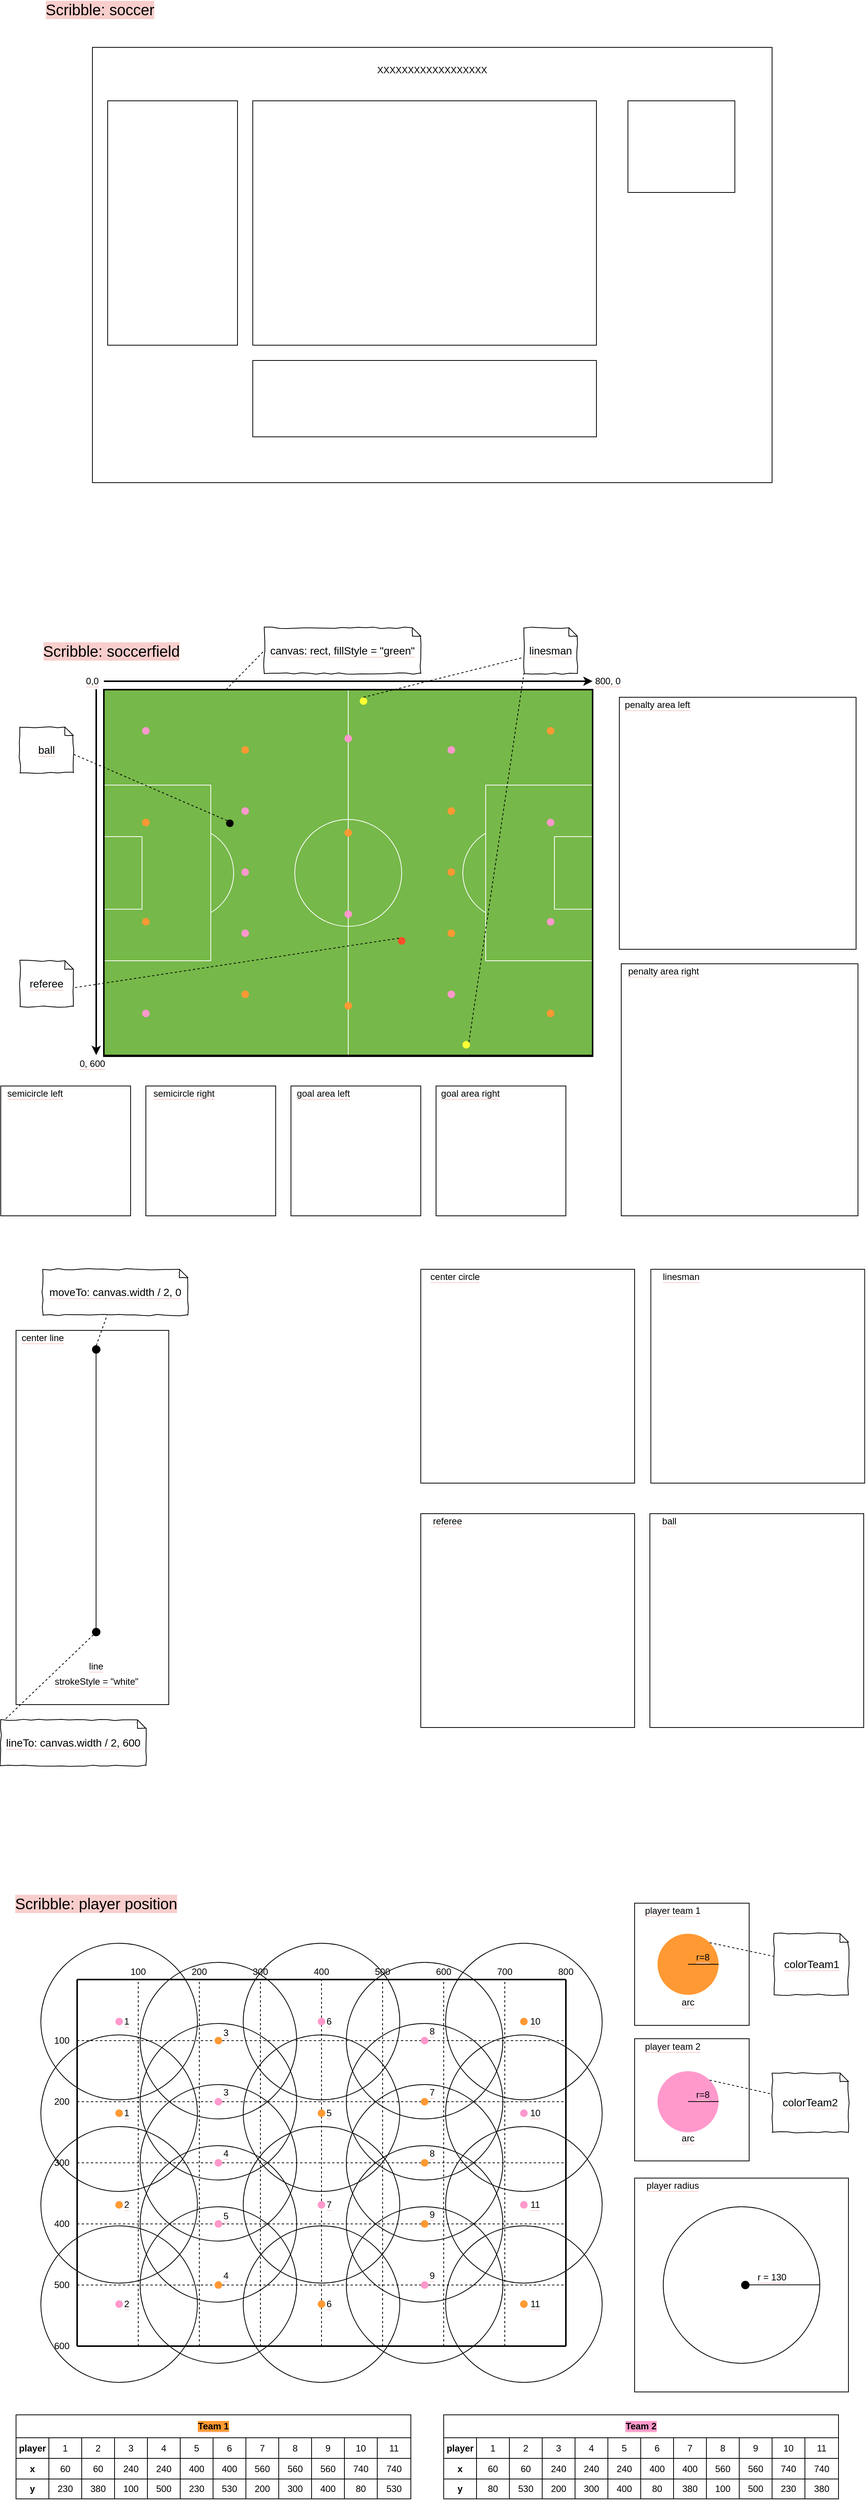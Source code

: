 <mxfile version="14.5.1" type="device"><diagram id="Er3bULFg0c3FRBNuXx6Y" name="Seite-1"><mxGraphModel dx="2370" dy="3851" grid="1" gridSize="10" guides="1" tooltips="1" connect="1" arrows="1" fold="1" page="1" pageScale="1" pageWidth="1169" pageHeight="827" math="0" shadow="0"><root><mxCell id="0"/><mxCell id="1" parent="0"/><mxCell id="TKCy2QoiOZrfYQ9-8DNx-225" value="" style="rounded=0;whiteSpace=wrap;html=1;shadow=0;labelBackgroundColor=#F8CECC;comic=0;sketch=0;strokeWidth=1;fontColor=#000000;fillColor=none;" parent="1" vertex="1"><mxGeometry x="850" y="30" width="150" height="160" as="geometry"/></mxCell><mxCell id="TKCy2QoiOZrfYQ9-8DNx-224" value="" style="rounded=0;whiteSpace=wrap;html=1;shadow=0;labelBackgroundColor=#F8CECC;comic=0;sketch=0;strokeWidth=1;fontColor=#000000;fillColor=none;glass=0;" parent="1" vertex="1"><mxGeometry x="850" y="207.5" width="150" height="160" as="geometry"/></mxCell><mxCell id="TKCy2QoiOZrfYQ9-8DNx-1" value="" style="endArrow=none;html=1;jumpSize=7;strokeWidth=2;" parent="1" edge="1"><mxGeometry width="50" height="50" relative="1" as="geometry"><mxPoint x="120" y="130" as="sourcePoint"/><mxPoint x="760" y="130" as="targetPoint"/></mxGeometry></mxCell><mxCell id="TKCy2QoiOZrfYQ9-8DNx-2" value="" style="endArrow=none;html=1;strokeWidth=2;" parent="1" edge="1"><mxGeometry width="50" height="50" relative="1" as="geometry"><mxPoint x="120" y="610" as="sourcePoint"/><mxPoint x="760" y="610" as="targetPoint"/></mxGeometry></mxCell><mxCell id="TKCy2QoiOZrfYQ9-8DNx-3" value="" style="endArrow=none;html=1;strokeWidth=2;" parent="1" edge="1"><mxGeometry width="50" height="50" relative="1" as="geometry"><mxPoint x="760" y="610" as="sourcePoint"/><mxPoint x="760" y="130" as="targetPoint"/></mxGeometry></mxCell><mxCell id="TKCy2QoiOZrfYQ9-8DNx-4" value="" style="endArrow=none;html=1;strokeWidth=2;" parent="1" edge="1"><mxGeometry width="50" height="50" relative="1" as="geometry"><mxPoint x="120" y="610" as="sourcePoint"/><mxPoint x="120" y="130" as="targetPoint"/></mxGeometry></mxCell><mxCell id="TKCy2QoiOZrfYQ9-8DNx-6" value="" style="endArrow=none;html=1;strokeWidth=1;dashed=1;" parent="1" source="TKCy2QoiOZrfYQ9-8DNx-157" edge="1"><mxGeometry width="50" height="50" relative="1" as="geometry"><mxPoint x="120" y="210" as="sourcePoint"/><mxPoint x="760" y="210" as="targetPoint"/></mxGeometry></mxCell><mxCell id="TKCy2QoiOZrfYQ9-8DNx-7" value="" style="endArrow=none;html=1;strokeWidth=1;dashed=1;" parent="1" source="TKCy2QoiOZrfYQ9-8DNx-159" edge="1"><mxGeometry width="50" height="50" relative="1" as="geometry"><mxPoint x="120" y="290" as="sourcePoint"/><mxPoint x="760" y="290" as="targetPoint"/></mxGeometry></mxCell><mxCell id="TKCy2QoiOZrfYQ9-8DNx-8" value="" style="endArrow=none;html=1;strokeWidth=1;dashed=1;" parent="1" source="TKCy2QoiOZrfYQ9-8DNx-161" edge="1"><mxGeometry width="50" height="50" relative="1" as="geometry"><mxPoint x="120" y="370" as="sourcePoint"/><mxPoint x="760" y="370" as="targetPoint"/></mxGeometry></mxCell><mxCell id="TKCy2QoiOZrfYQ9-8DNx-9" value="" style="endArrow=none;html=1;strokeWidth=1;dashed=1;" parent="1" source="TKCy2QoiOZrfYQ9-8DNx-153" edge="1"><mxGeometry width="50" height="50" relative="1" as="geometry"><mxPoint x="120" y="450" as="sourcePoint"/><mxPoint x="760" y="450" as="targetPoint"/></mxGeometry></mxCell><mxCell id="TKCy2QoiOZrfYQ9-8DNx-10" value="" style="endArrow=none;html=1;strokeWidth=1;dashed=1;" parent="1" edge="1"><mxGeometry width="50" height="50" relative="1" as="geometry"><mxPoint x="680" y="610" as="sourcePoint"/><mxPoint x="680" y="130" as="targetPoint"/></mxGeometry></mxCell><mxCell id="TKCy2QoiOZrfYQ9-8DNx-11" value="" style="endArrow=none;html=1;strokeWidth=1;dashed=1;" parent="1" edge="1"><mxGeometry width="50" height="50" relative="1" as="geometry"><mxPoint x="600" y="610" as="sourcePoint"/><mxPoint x="600" y="130" as="targetPoint"/></mxGeometry></mxCell><mxCell id="TKCy2QoiOZrfYQ9-8DNx-12" value="" style="endArrow=none;html=1;strokeWidth=1;dashed=1;" parent="1" edge="1"><mxGeometry width="50" height="50" relative="1" as="geometry"><mxPoint x="520" y="610" as="sourcePoint"/><mxPoint x="520" y="130" as="targetPoint"/></mxGeometry></mxCell><mxCell id="TKCy2QoiOZrfYQ9-8DNx-13" value="" style="endArrow=none;html=1;strokeWidth=1;dashed=1;" parent="1" source="TKCy2QoiOZrfYQ9-8DNx-140" edge="1"><mxGeometry width="50" height="50" relative="1" as="geometry"><mxPoint x="440" y="610" as="sourcePoint"/><mxPoint x="440" y="130" as="targetPoint"/></mxGeometry></mxCell><mxCell id="TKCy2QoiOZrfYQ9-8DNx-14" value="" style="endArrow=none;html=1;strokeWidth=1;dashed=1;" parent="1" edge="1"><mxGeometry width="50" height="50" relative="1" as="geometry"><mxPoint x="360" y="610" as="sourcePoint"/><mxPoint x="360" y="130" as="targetPoint"/></mxGeometry></mxCell><mxCell id="TKCy2QoiOZrfYQ9-8DNx-15" value="" style="endArrow=none;html=1;strokeWidth=1;dashed=1;" parent="1" edge="1"><mxGeometry width="50" height="50" relative="1" as="geometry"><mxPoint x="280" y="610" as="sourcePoint"/><mxPoint x="280" y="130" as="targetPoint"/></mxGeometry></mxCell><mxCell id="TKCy2QoiOZrfYQ9-8DNx-16" value="" style="endArrow=none;html=1;strokeWidth=1;dashed=1;" parent="1" edge="1"><mxGeometry width="50" height="50" relative="1" as="geometry"><mxPoint x="200" y="610" as="sourcePoint"/><mxPoint x="200" y="130" as="targetPoint"/></mxGeometry></mxCell><mxCell id="TKCy2QoiOZrfYQ9-8DNx-18" value="100" style="text;html=1;strokeColor=none;fillColor=none;align=center;verticalAlign=middle;whiteSpace=wrap;rounded=0;" parent="1" vertex="1"><mxGeometry x="180" y="110" width="40" height="20" as="geometry"/></mxCell><mxCell id="TKCy2QoiOZrfYQ9-8DNx-19" value="200" style="text;html=1;strokeColor=none;fillColor=none;align=center;verticalAlign=middle;whiteSpace=wrap;rounded=0;" parent="1" vertex="1"><mxGeometry x="260" y="110" width="40" height="20" as="geometry"/></mxCell><mxCell id="TKCy2QoiOZrfYQ9-8DNx-20" value="300" style="text;html=1;strokeColor=none;fillColor=none;align=center;verticalAlign=middle;whiteSpace=wrap;rounded=0;" parent="1" vertex="1"><mxGeometry x="340" y="110" width="40" height="20" as="geometry"/></mxCell><mxCell id="TKCy2QoiOZrfYQ9-8DNx-21" value="400" style="text;html=1;strokeColor=none;fillColor=none;align=center;verticalAlign=middle;whiteSpace=wrap;rounded=0;" parent="1" vertex="1"><mxGeometry x="420" y="110" width="40" height="20" as="geometry"/></mxCell><mxCell id="TKCy2QoiOZrfYQ9-8DNx-22" value="500" style="text;html=1;strokeColor=none;fillColor=none;align=center;verticalAlign=middle;whiteSpace=wrap;rounded=0;" parent="1" vertex="1"><mxGeometry x="500" y="110" width="40" height="20" as="geometry"/></mxCell><mxCell id="TKCy2QoiOZrfYQ9-8DNx-23" value="600" style="text;html=1;strokeColor=none;fillColor=none;align=center;verticalAlign=middle;whiteSpace=wrap;rounded=0;" parent="1" vertex="1"><mxGeometry x="580" y="110" width="40" height="20" as="geometry"/></mxCell><mxCell id="TKCy2QoiOZrfYQ9-8DNx-24" value="700" style="text;html=1;strokeColor=none;fillColor=none;align=center;verticalAlign=middle;whiteSpace=wrap;rounded=0;" parent="1" vertex="1"><mxGeometry x="660" y="110" width="40" height="20" as="geometry"/></mxCell><mxCell id="TKCy2QoiOZrfYQ9-8DNx-25" value="800" style="text;html=1;strokeColor=none;fillColor=none;align=center;verticalAlign=middle;whiteSpace=wrap;rounded=0;" parent="1" vertex="1"><mxGeometry x="740" y="110" width="40" height="20" as="geometry"/></mxCell><mxCell id="TKCy2QoiOZrfYQ9-8DNx-26" value="100" style="text;html=1;strokeColor=none;fillColor=none;align=center;verticalAlign=middle;whiteSpace=wrap;rounded=0;" parent="1" vertex="1"><mxGeometry x="80" y="200" width="40" height="20" as="geometry"/></mxCell><mxCell id="TKCy2QoiOZrfYQ9-8DNx-27" value="200" style="text;html=1;strokeColor=none;fillColor=none;align=center;verticalAlign=middle;whiteSpace=wrap;rounded=0;" parent="1" vertex="1"><mxGeometry x="80" y="280" width="40" height="20" as="geometry"/></mxCell><mxCell id="TKCy2QoiOZrfYQ9-8DNx-28" value="300" style="text;html=1;strokeColor=none;fillColor=none;align=center;verticalAlign=middle;whiteSpace=wrap;rounded=0;" parent="1" vertex="1"><mxGeometry x="80" y="360" width="40" height="20" as="geometry"/></mxCell><mxCell id="TKCy2QoiOZrfYQ9-8DNx-29" value="400" style="text;html=1;strokeColor=none;fillColor=none;align=center;verticalAlign=middle;whiteSpace=wrap;rounded=0;" parent="1" vertex="1"><mxGeometry x="80" y="440" width="40" height="20" as="geometry"/></mxCell><mxCell id="TKCy2QoiOZrfYQ9-8DNx-30" value="500" style="text;html=1;strokeColor=none;fillColor=none;align=center;verticalAlign=middle;whiteSpace=wrap;rounded=0;" parent="1" vertex="1"><mxGeometry x="80" y="520" width="40" height="20" as="geometry"/></mxCell><mxCell id="TKCy2QoiOZrfYQ9-8DNx-31" value="" style="endArrow=none;html=1;strokeWidth=1;dashed=1;" parent="1" source="TKCy2QoiOZrfYQ9-8DNx-164" edge="1"><mxGeometry width="50" height="50" relative="1" as="geometry"><mxPoint x="120" y="530" as="sourcePoint"/><mxPoint x="760" y="530" as="targetPoint"/></mxGeometry></mxCell><mxCell id="TKCy2QoiOZrfYQ9-8DNx-32" value="600" style="text;html=1;strokeColor=none;fillColor=none;align=center;verticalAlign=middle;whiteSpace=wrap;rounded=0;" parent="1" vertex="1"><mxGeometry x="80" y="600" width="40" height="20" as="geometry"/></mxCell><mxCell id="TKCy2QoiOZrfYQ9-8DNx-35" value="&lt;font style=&quot;font-size: 20px&quot;&gt;Scribble: player position&lt;/font&gt;" style="text;html=1;strokeColor=none;fillColor=none;align=center;verticalAlign=middle;whiteSpace=wrap;rounded=0;labelBackgroundColor=#F8CECC;" parent="1" vertex="1"><mxGeometry x="20" y="20" width="250" height="20" as="geometry"/></mxCell><mxCell id="TKCy2QoiOZrfYQ9-8DNx-37" value="&lt;span style=&quot;background-color: rgb(255 , 153 , 51)&quot;&gt;Team 1&lt;/span&gt;" style="shape=table;html=1;whiteSpace=wrap;startSize=30;container=1;collapsible=0;childLayout=tableLayout;fontStyle=1;align=center;labelBackgroundColor=#F8CECC;strokeWidth=1;fontColor=#000000;" parent="1" vertex="1"><mxGeometry x="40" y="700" width="517" height="110" as="geometry"/></mxCell><mxCell id="TKCy2QoiOZrfYQ9-8DNx-50" style="shape=partialRectangle;html=1;whiteSpace=wrap;collapsible=0;dropTarget=0;pointerEvents=0;fillColor=none;top=0;left=0;bottom=0;right=0;points=[[0,0.5],[1,0.5]];portConstraint=eastwest;" parent="TKCy2QoiOZrfYQ9-8DNx-37" vertex="1"><mxGeometry y="30" width="517" height="27" as="geometry"/></mxCell><mxCell id="TKCy2QoiOZrfYQ9-8DNx-83" value="&lt;b&gt;player&lt;/b&gt;" style="shape=partialRectangle;html=1;whiteSpace=wrap;connectable=0;fillColor=none;top=0;left=0;bottom=0;right=0;overflow=hidden;" parent="TKCy2QoiOZrfYQ9-8DNx-50" vertex="1"><mxGeometry width="43" height="27" as="geometry"/></mxCell><mxCell id="TKCy2QoiOZrfYQ9-8DNx-80" value="1" style="shape=partialRectangle;html=1;whiteSpace=wrap;connectable=0;fillColor=none;top=0;left=0;bottom=0;right=0;overflow=hidden;" parent="TKCy2QoiOZrfYQ9-8DNx-50" vertex="1"><mxGeometry x="43" width="43" height="27" as="geometry"/></mxCell><mxCell id="TKCy2QoiOZrfYQ9-8DNx-77" value="2" style="shape=partialRectangle;html=1;whiteSpace=wrap;connectable=0;fillColor=none;top=0;left=0;bottom=0;right=0;overflow=hidden;" parent="TKCy2QoiOZrfYQ9-8DNx-50" vertex="1"><mxGeometry x="86" width="43" height="27" as="geometry"/></mxCell><mxCell id="TKCy2QoiOZrfYQ9-8DNx-74" value="3" style="shape=partialRectangle;html=1;whiteSpace=wrap;connectable=0;fillColor=none;top=0;left=0;bottom=0;right=0;overflow=hidden;" parent="TKCy2QoiOZrfYQ9-8DNx-50" vertex="1"><mxGeometry x="129" width="43" height="27" as="geometry"/></mxCell><mxCell id="TKCy2QoiOZrfYQ9-8DNx-71" value="4" style="shape=partialRectangle;html=1;whiteSpace=wrap;connectable=0;fillColor=none;top=0;left=0;bottom=0;right=0;overflow=hidden;" parent="TKCy2QoiOZrfYQ9-8DNx-50" vertex="1"><mxGeometry x="172" width="43" height="27" as="geometry"/></mxCell><mxCell id="TKCy2QoiOZrfYQ9-8DNx-68" value="5" style="shape=partialRectangle;html=1;whiteSpace=wrap;connectable=0;fillColor=none;top=0;left=0;bottom=0;right=0;overflow=hidden;" parent="TKCy2QoiOZrfYQ9-8DNx-50" vertex="1"><mxGeometry x="215" width="43" height="27" as="geometry"/></mxCell><mxCell id="TKCy2QoiOZrfYQ9-8DNx-65" value="6" style="shape=partialRectangle;html=1;whiteSpace=wrap;connectable=0;fillColor=none;top=0;left=0;bottom=0;right=0;overflow=hidden;" parent="TKCy2QoiOZrfYQ9-8DNx-50" vertex="1"><mxGeometry x="258" width="43" height="27" as="geometry"/></mxCell><mxCell id="TKCy2QoiOZrfYQ9-8DNx-62" value="7" style="shape=partialRectangle;html=1;whiteSpace=wrap;connectable=0;fillColor=none;top=0;left=0;bottom=0;right=0;overflow=hidden;" parent="TKCy2QoiOZrfYQ9-8DNx-50" vertex="1"><mxGeometry x="301" width="43" height="27" as="geometry"/></mxCell><mxCell id="TKCy2QoiOZrfYQ9-8DNx-59" value="8" style="shape=partialRectangle;html=1;whiteSpace=wrap;connectable=0;fillColor=none;top=0;left=0;bottom=0;right=0;overflow=hidden;" parent="TKCy2QoiOZrfYQ9-8DNx-50" vertex="1"><mxGeometry x="344" width="43" height="27" as="geometry"/></mxCell><mxCell id="TKCy2QoiOZrfYQ9-8DNx-56" value="9" style="shape=partialRectangle;html=1;whiteSpace=wrap;connectable=0;fillColor=none;top=0;left=0;bottom=0;right=0;overflow=hidden;" parent="TKCy2QoiOZrfYQ9-8DNx-50" vertex="1"><mxGeometry x="387" width="43" height="27" as="geometry"/></mxCell><mxCell id="TKCy2QoiOZrfYQ9-8DNx-51" value="10" style="shape=partialRectangle;html=1;whiteSpace=wrap;connectable=0;fillColor=none;top=0;left=0;bottom=0;right=0;overflow=hidden;" parent="TKCy2QoiOZrfYQ9-8DNx-50" vertex="1"><mxGeometry x="430" width="43" height="27" as="geometry"/></mxCell><mxCell id="TKCy2QoiOZrfYQ9-8DNx-52" value="11" style="shape=partialRectangle;html=1;whiteSpace=wrap;connectable=0;fillColor=none;top=0;left=0;bottom=0;right=0;overflow=hidden;" parent="TKCy2QoiOZrfYQ9-8DNx-50" vertex="1"><mxGeometry x="473" width="44" height="27" as="geometry"/></mxCell><mxCell id="TKCy2QoiOZrfYQ9-8DNx-38" value="" style="shape=partialRectangle;html=1;whiteSpace=wrap;collapsible=0;dropTarget=0;pointerEvents=0;fillColor=none;top=0;left=0;bottom=0;right=0;points=[[0,0.5],[1,0.5]];portConstraint=eastwest;" parent="TKCy2QoiOZrfYQ9-8DNx-37" vertex="1"><mxGeometry y="57" width="517" height="27" as="geometry"/></mxCell><mxCell id="TKCy2QoiOZrfYQ9-8DNx-84" value="&lt;b&gt;x&lt;/b&gt;" style="shape=partialRectangle;html=1;whiteSpace=wrap;connectable=0;fillColor=none;top=0;left=0;bottom=0;right=0;overflow=hidden;" parent="TKCy2QoiOZrfYQ9-8DNx-38" vertex="1"><mxGeometry width="43" height="27" as="geometry"/></mxCell><mxCell id="TKCy2QoiOZrfYQ9-8DNx-81" value="60" style="shape=partialRectangle;html=1;whiteSpace=wrap;connectable=0;fillColor=none;top=0;left=0;bottom=0;right=0;overflow=hidden;" parent="TKCy2QoiOZrfYQ9-8DNx-38" vertex="1"><mxGeometry x="43" width="43" height="27" as="geometry"/></mxCell><mxCell id="TKCy2QoiOZrfYQ9-8DNx-78" value="60" style="shape=partialRectangle;html=1;whiteSpace=wrap;connectable=0;fillColor=none;top=0;left=0;bottom=0;right=0;overflow=hidden;" parent="TKCy2QoiOZrfYQ9-8DNx-38" vertex="1"><mxGeometry x="86" width="43" height="27" as="geometry"/></mxCell><mxCell id="TKCy2QoiOZrfYQ9-8DNx-75" value="240" style="shape=partialRectangle;html=1;whiteSpace=wrap;connectable=0;fillColor=none;top=0;left=0;bottom=0;right=0;overflow=hidden;" parent="TKCy2QoiOZrfYQ9-8DNx-38" vertex="1"><mxGeometry x="129" width="43" height="27" as="geometry"/></mxCell><mxCell id="TKCy2QoiOZrfYQ9-8DNx-72" value="240" style="shape=partialRectangle;html=1;whiteSpace=wrap;connectable=0;fillColor=none;top=0;left=0;bottom=0;right=0;overflow=hidden;" parent="TKCy2QoiOZrfYQ9-8DNx-38" vertex="1"><mxGeometry x="172" width="43" height="27" as="geometry"/></mxCell><mxCell id="TKCy2QoiOZrfYQ9-8DNx-69" value="400" style="shape=partialRectangle;html=1;whiteSpace=wrap;connectable=0;fillColor=none;top=0;left=0;bottom=0;right=0;overflow=hidden;" parent="TKCy2QoiOZrfYQ9-8DNx-38" vertex="1"><mxGeometry x="215" width="43" height="27" as="geometry"/></mxCell><mxCell id="TKCy2QoiOZrfYQ9-8DNx-66" value="400" style="shape=partialRectangle;html=1;whiteSpace=wrap;connectable=0;fillColor=none;top=0;left=0;bottom=0;right=0;overflow=hidden;" parent="TKCy2QoiOZrfYQ9-8DNx-38" vertex="1"><mxGeometry x="258" width="43" height="27" as="geometry"/></mxCell><mxCell id="TKCy2QoiOZrfYQ9-8DNx-63" value="560" style="shape=partialRectangle;html=1;whiteSpace=wrap;connectable=0;fillColor=none;top=0;left=0;bottom=0;right=0;overflow=hidden;" parent="TKCy2QoiOZrfYQ9-8DNx-38" vertex="1"><mxGeometry x="301" width="43" height="27" as="geometry"/></mxCell><mxCell id="TKCy2QoiOZrfYQ9-8DNx-60" value="560" style="shape=partialRectangle;html=1;whiteSpace=wrap;connectable=0;fillColor=none;top=0;left=0;bottom=0;right=0;overflow=hidden;" parent="TKCy2QoiOZrfYQ9-8DNx-38" vertex="1"><mxGeometry x="344" width="43" height="27" as="geometry"/></mxCell><mxCell id="TKCy2QoiOZrfYQ9-8DNx-57" value="560" style="shape=partialRectangle;html=1;whiteSpace=wrap;connectable=0;fillColor=none;top=0;left=0;bottom=0;right=0;overflow=hidden;" parent="TKCy2QoiOZrfYQ9-8DNx-38" vertex="1"><mxGeometry x="387" width="43" height="27" as="geometry"/></mxCell><mxCell id="TKCy2QoiOZrfYQ9-8DNx-39" value="740" style="shape=partialRectangle;html=1;whiteSpace=wrap;connectable=0;fillColor=none;top=0;left=0;bottom=0;right=0;overflow=hidden;" parent="TKCy2QoiOZrfYQ9-8DNx-38" vertex="1"><mxGeometry x="430" width="43" height="27" as="geometry"/></mxCell><mxCell id="TKCy2QoiOZrfYQ9-8DNx-40" value="740" style="shape=partialRectangle;html=1;whiteSpace=wrap;connectable=0;fillColor=none;top=0;left=0;bottom=0;right=0;overflow=hidden;" parent="TKCy2QoiOZrfYQ9-8DNx-38" vertex="1"><mxGeometry x="473" width="44" height="27" as="geometry"/></mxCell><mxCell id="TKCy2QoiOZrfYQ9-8DNx-42" value="" style="shape=partialRectangle;html=1;whiteSpace=wrap;collapsible=0;dropTarget=0;pointerEvents=0;fillColor=none;top=0;left=0;bottom=0;right=0;points=[[0,0.5],[1,0.5]];portConstraint=eastwest;" parent="TKCy2QoiOZrfYQ9-8DNx-37" vertex="1"><mxGeometry y="84" width="517" height="26" as="geometry"/></mxCell><mxCell id="TKCy2QoiOZrfYQ9-8DNx-85" value="&lt;b&gt;y&lt;/b&gt;" style="shape=partialRectangle;html=1;whiteSpace=wrap;connectable=0;fillColor=none;top=0;left=0;bottom=0;right=0;overflow=hidden;" parent="TKCy2QoiOZrfYQ9-8DNx-42" vertex="1"><mxGeometry width="43" height="26" as="geometry"/></mxCell><mxCell id="TKCy2QoiOZrfYQ9-8DNx-82" value="230" style="shape=partialRectangle;html=1;whiteSpace=wrap;connectable=0;fillColor=none;top=0;left=0;bottom=0;right=0;overflow=hidden;" parent="TKCy2QoiOZrfYQ9-8DNx-42" vertex="1"><mxGeometry x="43" width="43" height="26" as="geometry"/></mxCell><mxCell id="TKCy2QoiOZrfYQ9-8DNx-79" value="380" style="shape=partialRectangle;html=1;whiteSpace=wrap;connectable=0;fillColor=none;top=0;left=0;bottom=0;right=0;overflow=hidden;" parent="TKCy2QoiOZrfYQ9-8DNx-42" vertex="1"><mxGeometry x="86" width="43" height="26" as="geometry"/></mxCell><mxCell id="TKCy2QoiOZrfYQ9-8DNx-76" value="100" style="shape=partialRectangle;html=1;whiteSpace=wrap;connectable=0;fillColor=none;top=0;left=0;bottom=0;right=0;overflow=hidden;" parent="TKCy2QoiOZrfYQ9-8DNx-42" vertex="1"><mxGeometry x="129" width="43" height="26" as="geometry"/></mxCell><mxCell id="TKCy2QoiOZrfYQ9-8DNx-73" value="500" style="shape=partialRectangle;html=1;whiteSpace=wrap;connectable=0;fillColor=none;top=0;left=0;bottom=0;right=0;overflow=hidden;" parent="TKCy2QoiOZrfYQ9-8DNx-42" vertex="1"><mxGeometry x="172" width="43" height="26" as="geometry"/></mxCell><mxCell id="TKCy2QoiOZrfYQ9-8DNx-70" value="230" style="shape=partialRectangle;html=1;whiteSpace=wrap;connectable=0;fillColor=none;top=0;left=0;bottom=0;right=0;overflow=hidden;" parent="TKCy2QoiOZrfYQ9-8DNx-42" vertex="1"><mxGeometry x="215" width="43" height="26" as="geometry"/></mxCell><mxCell id="TKCy2QoiOZrfYQ9-8DNx-67" value="530" style="shape=partialRectangle;html=1;whiteSpace=wrap;connectable=0;fillColor=none;top=0;left=0;bottom=0;right=0;overflow=hidden;" parent="TKCy2QoiOZrfYQ9-8DNx-42" vertex="1"><mxGeometry x="258" width="43" height="26" as="geometry"/></mxCell><mxCell id="TKCy2QoiOZrfYQ9-8DNx-64" value="200" style="shape=partialRectangle;html=1;whiteSpace=wrap;connectable=0;fillColor=none;top=0;left=0;bottom=0;right=0;overflow=hidden;" parent="TKCy2QoiOZrfYQ9-8DNx-42" vertex="1"><mxGeometry x="301" width="43" height="26" as="geometry"/></mxCell><mxCell id="TKCy2QoiOZrfYQ9-8DNx-61" value="300" style="shape=partialRectangle;html=1;whiteSpace=wrap;connectable=0;fillColor=none;top=0;left=0;bottom=0;right=0;overflow=hidden;" parent="TKCy2QoiOZrfYQ9-8DNx-42" vertex="1"><mxGeometry x="344" width="43" height="26" as="geometry"/></mxCell><mxCell id="TKCy2QoiOZrfYQ9-8DNx-58" value="400" style="shape=partialRectangle;html=1;whiteSpace=wrap;connectable=0;fillColor=none;top=0;left=0;bottom=0;right=0;overflow=hidden;" parent="TKCy2QoiOZrfYQ9-8DNx-42" vertex="1"><mxGeometry x="387" width="43" height="26" as="geometry"/></mxCell><mxCell id="TKCy2QoiOZrfYQ9-8DNx-43" value="80" style="shape=partialRectangle;html=1;whiteSpace=wrap;connectable=0;fillColor=none;top=0;left=0;bottom=0;right=0;overflow=hidden;" parent="TKCy2QoiOZrfYQ9-8DNx-42" vertex="1"><mxGeometry x="430" width="43" height="26" as="geometry"/></mxCell><mxCell id="TKCy2QoiOZrfYQ9-8DNx-44" value="530" style="shape=partialRectangle;html=1;whiteSpace=wrap;connectable=0;fillColor=none;top=0;left=0;bottom=0;right=0;overflow=hidden;" parent="TKCy2QoiOZrfYQ9-8DNx-42" vertex="1"><mxGeometry x="473" width="44" height="26" as="geometry"/></mxCell><mxCell id="TKCy2QoiOZrfYQ9-8DNx-86" value="&lt;span style=&quot;background-color: rgb(255 , 153 , 204)&quot;&gt;Team 2&lt;/span&gt;" style="shape=table;html=1;whiteSpace=wrap;startSize=30;container=1;collapsible=0;childLayout=tableLayout;fontStyle=1;align=center;labelBackgroundColor=#F8CECC;strokeWidth=1;fontColor=#000000;" parent="1" vertex="1"><mxGeometry x="600" y="700" width="517" height="110" as="geometry"/></mxCell><mxCell id="TKCy2QoiOZrfYQ9-8DNx-87" style="shape=partialRectangle;html=1;whiteSpace=wrap;collapsible=0;dropTarget=0;pointerEvents=0;fillColor=none;top=0;left=0;bottom=0;right=0;points=[[0,0.5],[1,0.5]];portConstraint=eastwest;" parent="TKCy2QoiOZrfYQ9-8DNx-86" vertex="1"><mxGeometry y="30" width="517" height="27" as="geometry"/></mxCell><mxCell id="TKCy2QoiOZrfYQ9-8DNx-88" value="&lt;b&gt;player&lt;/b&gt;" style="shape=partialRectangle;html=1;whiteSpace=wrap;connectable=0;fillColor=none;top=0;left=0;bottom=0;right=0;overflow=hidden;" parent="TKCy2QoiOZrfYQ9-8DNx-87" vertex="1"><mxGeometry width="43" height="27" as="geometry"/></mxCell><mxCell id="TKCy2QoiOZrfYQ9-8DNx-89" value="1" style="shape=partialRectangle;html=1;whiteSpace=wrap;connectable=0;fillColor=none;top=0;left=0;bottom=0;right=0;overflow=hidden;" parent="TKCy2QoiOZrfYQ9-8DNx-87" vertex="1"><mxGeometry x="43" width="43" height="27" as="geometry"/></mxCell><mxCell id="TKCy2QoiOZrfYQ9-8DNx-90" value="2" style="shape=partialRectangle;html=1;whiteSpace=wrap;connectable=0;fillColor=none;top=0;left=0;bottom=0;right=0;overflow=hidden;" parent="TKCy2QoiOZrfYQ9-8DNx-87" vertex="1"><mxGeometry x="86" width="43" height="27" as="geometry"/></mxCell><mxCell id="TKCy2QoiOZrfYQ9-8DNx-91" value="3" style="shape=partialRectangle;html=1;whiteSpace=wrap;connectable=0;fillColor=none;top=0;left=0;bottom=0;right=0;overflow=hidden;" parent="TKCy2QoiOZrfYQ9-8DNx-87" vertex="1"><mxGeometry x="129" width="43" height="27" as="geometry"/></mxCell><mxCell id="TKCy2QoiOZrfYQ9-8DNx-92" value="4" style="shape=partialRectangle;html=1;whiteSpace=wrap;connectable=0;fillColor=none;top=0;left=0;bottom=0;right=0;overflow=hidden;" parent="TKCy2QoiOZrfYQ9-8DNx-87" vertex="1"><mxGeometry x="172" width="43" height="27" as="geometry"/></mxCell><mxCell id="TKCy2QoiOZrfYQ9-8DNx-93" value="5" style="shape=partialRectangle;html=1;whiteSpace=wrap;connectable=0;fillColor=none;top=0;left=0;bottom=0;right=0;overflow=hidden;" parent="TKCy2QoiOZrfYQ9-8DNx-87" vertex="1"><mxGeometry x="215" width="43" height="27" as="geometry"/></mxCell><mxCell id="TKCy2QoiOZrfYQ9-8DNx-94" value="6" style="shape=partialRectangle;html=1;whiteSpace=wrap;connectable=0;fillColor=none;top=0;left=0;bottom=0;right=0;overflow=hidden;" parent="TKCy2QoiOZrfYQ9-8DNx-87" vertex="1"><mxGeometry x="258" width="43" height="27" as="geometry"/></mxCell><mxCell id="TKCy2QoiOZrfYQ9-8DNx-95" value="7" style="shape=partialRectangle;html=1;whiteSpace=wrap;connectable=0;fillColor=none;top=0;left=0;bottom=0;right=0;overflow=hidden;" parent="TKCy2QoiOZrfYQ9-8DNx-87" vertex="1"><mxGeometry x="301" width="43" height="27" as="geometry"/></mxCell><mxCell id="TKCy2QoiOZrfYQ9-8DNx-96" value="8" style="shape=partialRectangle;html=1;whiteSpace=wrap;connectable=0;fillColor=none;top=0;left=0;bottom=0;right=0;overflow=hidden;" parent="TKCy2QoiOZrfYQ9-8DNx-87" vertex="1"><mxGeometry x="344" width="43" height="27" as="geometry"/></mxCell><mxCell id="TKCy2QoiOZrfYQ9-8DNx-97" value="9" style="shape=partialRectangle;html=1;whiteSpace=wrap;connectable=0;fillColor=none;top=0;left=0;bottom=0;right=0;overflow=hidden;" parent="TKCy2QoiOZrfYQ9-8DNx-87" vertex="1"><mxGeometry x="387" width="43" height="27" as="geometry"/></mxCell><mxCell id="TKCy2QoiOZrfYQ9-8DNx-98" value="10" style="shape=partialRectangle;html=1;whiteSpace=wrap;connectable=0;fillColor=none;top=0;left=0;bottom=0;right=0;overflow=hidden;" parent="TKCy2QoiOZrfYQ9-8DNx-87" vertex="1"><mxGeometry x="430" width="43" height="27" as="geometry"/></mxCell><mxCell id="TKCy2QoiOZrfYQ9-8DNx-99" value="11" style="shape=partialRectangle;html=1;whiteSpace=wrap;connectable=0;fillColor=none;top=0;left=0;bottom=0;right=0;overflow=hidden;" parent="TKCy2QoiOZrfYQ9-8DNx-87" vertex="1"><mxGeometry x="473" width="44" height="27" as="geometry"/></mxCell><mxCell id="TKCy2QoiOZrfYQ9-8DNx-100" value="" style="shape=partialRectangle;html=1;whiteSpace=wrap;collapsible=0;dropTarget=0;pointerEvents=0;fillColor=none;top=0;left=0;bottom=0;right=0;points=[[0,0.5],[1,0.5]];portConstraint=eastwest;" parent="TKCy2QoiOZrfYQ9-8DNx-86" vertex="1"><mxGeometry y="57" width="517" height="27" as="geometry"/></mxCell><mxCell id="TKCy2QoiOZrfYQ9-8DNx-101" value="&lt;b&gt;x&lt;/b&gt;" style="shape=partialRectangle;html=1;whiteSpace=wrap;connectable=0;fillColor=none;top=0;left=0;bottom=0;right=0;overflow=hidden;" parent="TKCy2QoiOZrfYQ9-8DNx-100" vertex="1"><mxGeometry width="43" height="27" as="geometry"/></mxCell><mxCell id="TKCy2QoiOZrfYQ9-8DNx-102" value="60" style="shape=partialRectangle;html=1;whiteSpace=wrap;connectable=0;fillColor=none;top=0;left=0;bottom=0;right=0;overflow=hidden;" parent="TKCy2QoiOZrfYQ9-8DNx-100" vertex="1"><mxGeometry x="43" width="43" height="27" as="geometry"/></mxCell><mxCell id="TKCy2QoiOZrfYQ9-8DNx-103" value="60" style="shape=partialRectangle;html=1;whiteSpace=wrap;connectable=0;fillColor=none;top=0;left=0;bottom=0;right=0;overflow=hidden;" parent="TKCy2QoiOZrfYQ9-8DNx-100" vertex="1"><mxGeometry x="86" width="43" height="27" as="geometry"/></mxCell><mxCell id="TKCy2QoiOZrfYQ9-8DNx-104" value="240" style="shape=partialRectangle;html=1;whiteSpace=wrap;connectable=0;fillColor=none;top=0;left=0;bottom=0;right=0;overflow=hidden;" parent="TKCy2QoiOZrfYQ9-8DNx-100" vertex="1"><mxGeometry x="129" width="43" height="27" as="geometry"/></mxCell><mxCell id="TKCy2QoiOZrfYQ9-8DNx-105" value="240" style="shape=partialRectangle;html=1;whiteSpace=wrap;connectable=0;fillColor=none;top=0;left=0;bottom=0;right=0;overflow=hidden;" parent="TKCy2QoiOZrfYQ9-8DNx-100" vertex="1"><mxGeometry x="172" width="43" height="27" as="geometry"/></mxCell><mxCell id="TKCy2QoiOZrfYQ9-8DNx-106" value="240" style="shape=partialRectangle;html=1;whiteSpace=wrap;connectable=0;fillColor=none;top=0;left=0;bottom=0;right=0;overflow=hidden;" parent="TKCy2QoiOZrfYQ9-8DNx-100" vertex="1"><mxGeometry x="215" width="43" height="27" as="geometry"/></mxCell><mxCell id="TKCy2QoiOZrfYQ9-8DNx-107" value="400" style="shape=partialRectangle;html=1;whiteSpace=wrap;connectable=0;fillColor=none;top=0;left=0;bottom=0;right=0;overflow=hidden;" parent="TKCy2QoiOZrfYQ9-8DNx-100" vertex="1"><mxGeometry x="258" width="43" height="27" as="geometry"/></mxCell><mxCell id="TKCy2QoiOZrfYQ9-8DNx-108" value="400" style="shape=partialRectangle;html=1;whiteSpace=wrap;connectable=0;fillColor=none;top=0;left=0;bottom=0;right=0;overflow=hidden;" parent="TKCy2QoiOZrfYQ9-8DNx-100" vertex="1"><mxGeometry x="301" width="43" height="27" as="geometry"/></mxCell><mxCell id="TKCy2QoiOZrfYQ9-8DNx-109" value="560" style="shape=partialRectangle;html=1;whiteSpace=wrap;connectable=0;fillColor=none;top=0;left=0;bottom=0;right=0;overflow=hidden;" parent="TKCy2QoiOZrfYQ9-8DNx-100" vertex="1"><mxGeometry x="344" width="43" height="27" as="geometry"/></mxCell><mxCell id="TKCy2QoiOZrfYQ9-8DNx-110" value="560" style="shape=partialRectangle;html=1;whiteSpace=wrap;connectable=0;fillColor=none;top=0;left=0;bottom=0;right=0;overflow=hidden;" parent="TKCy2QoiOZrfYQ9-8DNx-100" vertex="1"><mxGeometry x="387" width="43" height="27" as="geometry"/></mxCell><mxCell id="TKCy2QoiOZrfYQ9-8DNx-111" value="740" style="shape=partialRectangle;html=1;whiteSpace=wrap;connectable=0;fillColor=none;top=0;left=0;bottom=0;right=0;overflow=hidden;" parent="TKCy2QoiOZrfYQ9-8DNx-100" vertex="1"><mxGeometry x="430" width="43" height="27" as="geometry"/></mxCell><mxCell id="TKCy2QoiOZrfYQ9-8DNx-112" value="740" style="shape=partialRectangle;html=1;whiteSpace=wrap;connectable=0;fillColor=none;top=0;left=0;bottom=0;right=0;overflow=hidden;" parent="TKCy2QoiOZrfYQ9-8DNx-100" vertex="1"><mxGeometry x="473" width="44" height="27" as="geometry"/></mxCell><mxCell id="TKCy2QoiOZrfYQ9-8DNx-113" value="" style="shape=partialRectangle;html=1;whiteSpace=wrap;collapsible=0;dropTarget=0;pointerEvents=0;fillColor=none;top=0;left=0;bottom=0;right=0;points=[[0,0.5],[1,0.5]];portConstraint=eastwest;" parent="TKCy2QoiOZrfYQ9-8DNx-86" vertex="1"><mxGeometry y="84" width="517" height="26" as="geometry"/></mxCell><mxCell id="TKCy2QoiOZrfYQ9-8DNx-114" value="&lt;b&gt;y&lt;/b&gt;" style="shape=partialRectangle;html=1;whiteSpace=wrap;connectable=0;fillColor=none;top=0;left=0;bottom=0;right=0;overflow=hidden;" parent="TKCy2QoiOZrfYQ9-8DNx-113" vertex="1"><mxGeometry width="43" height="26" as="geometry"/></mxCell><mxCell id="TKCy2QoiOZrfYQ9-8DNx-115" value="80" style="shape=partialRectangle;html=1;whiteSpace=wrap;connectable=0;fillColor=none;top=0;left=0;bottom=0;right=0;overflow=hidden;" parent="TKCy2QoiOZrfYQ9-8DNx-113" vertex="1"><mxGeometry x="43" width="43" height="26" as="geometry"/></mxCell><mxCell id="TKCy2QoiOZrfYQ9-8DNx-116" value="530" style="shape=partialRectangle;html=1;whiteSpace=wrap;connectable=0;fillColor=none;top=0;left=0;bottom=0;right=0;overflow=hidden;" parent="TKCy2QoiOZrfYQ9-8DNx-113" vertex="1"><mxGeometry x="86" width="43" height="26" as="geometry"/></mxCell><mxCell id="TKCy2QoiOZrfYQ9-8DNx-117" value="200" style="shape=partialRectangle;html=1;whiteSpace=wrap;connectable=0;fillColor=none;top=0;left=0;bottom=0;right=0;overflow=hidden;" parent="TKCy2QoiOZrfYQ9-8DNx-113" vertex="1"><mxGeometry x="129" width="43" height="26" as="geometry"/></mxCell><mxCell id="TKCy2QoiOZrfYQ9-8DNx-118" value="300" style="shape=partialRectangle;html=1;whiteSpace=wrap;connectable=0;fillColor=none;top=0;left=0;bottom=0;right=0;overflow=hidden;" parent="TKCy2QoiOZrfYQ9-8DNx-113" vertex="1"><mxGeometry x="172" width="43" height="26" as="geometry"/></mxCell><mxCell id="TKCy2QoiOZrfYQ9-8DNx-119" value="400" style="shape=partialRectangle;html=1;whiteSpace=wrap;connectable=0;fillColor=none;top=0;left=0;bottom=0;right=0;overflow=hidden;" parent="TKCy2QoiOZrfYQ9-8DNx-113" vertex="1"><mxGeometry x="215" width="43" height="26" as="geometry"/></mxCell><mxCell id="TKCy2QoiOZrfYQ9-8DNx-120" value="80" style="shape=partialRectangle;html=1;whiteSpace=wrap;connectable=0;fillColor=none;top=0;left=0;bottom=0;right=0;overflow=hidden;" parent="TKCy2QoiOZrfYQ9-8DNx-113" vertex="1"><mxGeometry x="258" width="43" height="26" as="geometry"/></mxCell><mxCell id="TKCy2QoiOZrfYQ9-8DNx-121" value="380" style="shape=partialRectangle;html=1;whiteSpace=wrap;connectable=0;fillColor=none;top=0;left=0;bottom=0;right=0;overflow=hidden;" parent="TKCy2QoiOZrfYQ9-8DNx-113" vertex="1"><mxGeometry x="301" width="43" height="26" as="geometry"/></mxCell><mxCell id="TKCy2QoiOZrfYQ9-8DNx-122" value="100" style="shape=partialRectangle;html=1;whiteSpace=wrap;connectable=0;fillColor=none;top=0;left=0;bottom=0;right=0;overflow=hidden;" parent="TKCy2QoiOZrfYQ9-8DNx-113" vertex="1"><mxGeometry x="344" width="43" height="26" as="geometry"/></mxCell><mxCell id="TKCy2QoiOZrfYQ9-8DNx-123" value="500" style="shape=partialRectangle;html=1;whiteSpace=wrap;connectable=0;fillColor=none;top=0;left=0;bottom=0;right=0;overflow=hidden;" parent="TKCy2QoiOZrfYQ9-8DNx-113" vertex="1"><mxGeometry x="387" width="43" height="26" as="geometry"/></mxCell><mxCell id="TKCy2QoiOZrfYQ9-8DNx-124" value="230" style="shape=partialRectangle;html=1;whiteSpace=wrap;connectable=0;fillColor=none;top=0;left=0;bottom=0;right=0;overflow=hidden;" parent="TKCy2QoiOZrfYQ9-8DNx-113" vertex="1"><mxGeometry x="430" width="43" height="26" as="geometry"/></mxCell><mxCell id="TKCy2QoiOZrfYQ9-8DNx-125" value="380" style="shape=partialRectangle;html=1;whiteSpace=wrap;connectable=0;fillColor=none;top=0;left=0;bottom=0;right=0;overflow=hidden;" parent="TKCy2QoiOZrfYQ9-8DNx-113" vertex="1"><mxGeometry x="473" width="44" height="26" as="geometry"/></mxCell><mxCell id="TKCy2QoiOZrfYQ9-8DNx-127" value="" style="whiteSpace=wrap;html=1;aspect=fixed;strokeWidth=1;fillColor=none;" parent="1" vertex="1"><mxGeometry x="850" y="390" width="280" height="280" as="geometry"/></mxCell><mxCell id="TKCy2QoiOZrfYQ9-8DNx-128" value="&lt;font style=&quot;background-color: rgb(255 , 255 , 255) ; font-size: 12px&quot;&gt;player team 1&lt;/font&gt;" style="text;html=1;strokeColor=none;fillColor=none;align=center;verticalAlign=middle;whiteSpace=wrap;rounded=0;labelBackgroundColor=#F8CECC;" parent="1" vertex="1"><mxGeometry x="830" y="30" width="140" height="20" as="geometry"/></mxCell><mxCell id="TKCy2QoiOZrfYQ9-8DNx-129" value="&lt;font style=&quot;background-color: rgb(255 , 255 , 255) ; font-size: 12px&quot;&gt;player radius&lt;/font&gt;" style="text;html=1;strokeColor=none;fillColor=none;align=center;verticalAlign=middle;whiteSpace=wrap;rounded=0;labelBackgroundColor=#F8CECC;" parent="1" vertex="1"><mxGeometry x="830" y="390" width="140" height="20" as="geometry"/></mxCell><mxCell id="TKCy2QoiOZrfYQ9-8DNx-134" value="" style="ellipse;whiteSpace=wrap;html=1;rounded=0;shadow=0;comic=0;labelBackgroundColor=none;strokeWidth=1;fontFamily=Verdana;fontSize=12;fontColor=#000000;align=center;comic=1;sketch=0;fillColor=#FF99CC;strokeColor=none;" parent="1" vertex="1"><mxGeometry x="170" y="180" width="10" height="10" as="geometry"/></mxCell><mxCell id="TKCy2QoiOZrfYQ9-8DNx-135" value="" style="ellipse;whiteSpace=wrap;html=1;rounded=0;shadow=0;comic=0;labelBackgroundColor=none;strokeWidth=1;fontFamily=Verdana;fontSize=12;fontColor=#000000;align=center;comic=1;sketch=0;strokeColor=none;fillColor=#FF9933;" parent="1" vertex="1"><mxGeometry x="170" y="300" width="10" height="10" as="geometry"/></mxCell><mxCell id="TKCy2QoiOZrfYQ9-8DNx-136" value="" style="ellipse;whiteSpace=wrap;html=1;rounded=0;shadow=0;comic=0;labelBackgroundColor=none;strokeWidth=1;fontFamily=Verdana;fontSize=12;fontColor=#000000;align=center;comic=1;sketch=0;fillColor=#FF9933;strokeColor=none;" parent="1" vertex="1"><mxGeometry x="170" y="420" width="10" height="10" as="geometry"/></mxCell><mxCell id="TKCy2QoiOZrfYQ9-8DNx-137" value="" style="ellipse;whiteSpace=wrap;html=1;rounded=0;shadow=0;comic=0;labelBackgroundColor=none;strokeWidth=1;fontFamily=Verdana;fontSize=12;fontColor=#000000;align=center;comic=1;sketch=0;strokeColor=none;fillColor=#FF99CC;" parent="1" vertex="1"><mxGeometry x="170" y="550" width="10" height="10" as="geometry"/></mxCell><mxCell id="TKCy2QoiOZrfYQ9-8DNx-138" value="" style="ellipse;whiteSpace=wrap;html=1;rounded=0;shadow=0;comic=0;labelBackgroundColor=none;strokeWidth=1;fontFamily=Verdana;fontSize=12;fontColor=#000000;align=center;comic=1;sketch=0;strokeColor=none;fillColor=#FF99CC;" parent="1" vertex="1"><mxGeometry x="435" y="180" width="10" height="10" as="geometry"/></mxCell><mxCell id="TKCy2QoiOZrfYQ9-8DNx-139" value="" style="ellipse;whiteSpace=wrap;html=1;rounded=0;shadow=0;comic=0;labelBackgroundColor=none;strokeWidth=1;fontFamily=Verdana;fontSize=12;fontColor=#000000;align=center;comic=1;sketch=0;strokeColor=none;fillColor=#FF9933;" parent="1" vertex="1"><mxGeometry x="435" y="300" width="10" height="10" as="geometry"/></mxCell><mxCell id="TKCy2QoiOZrfYQ9-8DNx-140" value="" style="ellipse;whiteSpace=wrap;html=1;rounded=0;shadow=0;comic=0;labelBackgroundColor=none;strokeWidth=1;fontFamily=Verdana;fontSize=12;fontColor=#000000;align=center;comic=1;sketch=0;strokeColor=none;fillColor=#FF99CC;" parent="1" vertex="1"><mxGeometry x="435" y="420" width="10" height="10" as="geometry"/></mxCell><mxCell id="TKCy2QoiOZrfYQ9-8DNx-141" value="" style="endArrow=none;html=1;strokeWidth=1;dashed=1;" parent="1" target="TKCy2QoiOZrfYQ9-8DNx-140" edge="1"><mxGeometry width="50" height="50" relative="1" as="geometry"><mxPoint x="440" y="610" as="sourcePoint"/><mxPoint x="440" y="130" as="targetPoint"/></mxGeometry></mxCell><mxCell id="TKCy2QoiOZrfYQ9-8DNx-142" value="" style="ellipse;whiteSpace=wrap;html=1;rounded=0;shadow=0;comic=0;labelBackgroundColor=none;strokeWidth=1;fontFamily=Verdana;fontSize=12;fontColor=#000000;align=center;comic=1;sketch=0;strokeColor=none;fillColor=#FF9933;" parent="1" vertex="1"><mxGeometry x="435" y="550" width="10" height="10" as="geometry"/></mxCell><mxCell id="TKCy2QoiOZrfYQ9-8DNx-143" value="" style="ellipse;whiteSpace=wrap;html=1;rounded=0;shadow=0;comic=0;labelBackgroundColor=none;strokeWidth=1;fontFamily=Verdana;fontSize=12;fontColor=#000000;align=center;comic=1;sketch=0;strokeColor=none;fillColor=#FF9933;" parent="1" vertex="1"><mxGeometry x="700" y="180" width="10" height="10" as="geometry"/></mxCell><mxCell id="TKCy2QoiOZrfYQ9-8DNx-144" value="" style="ellipse;whiteSpace=wrap;html=1;rounded=0;shadow=0;comic=0;labelBackgroundColor=none;strokeWidth=1;fontFamily=Verdana;fontSize=12;fontColor=#000000;align=center;comic=1;sketch=0;fillColor=#FF99CC;strokeColor=none;" parent="1" vertex="1"><mxGeometry x="700" y="300" width="10" height="10" as="geometry"/></mxCell><mxCell id="TKCy2QoiOZrfYQ9-8DNx-145" value="" style="ellipse;whiteSpace=wrap;html=1;rounded=0;shadow=0;comic=0;labelBackgroundColor=none;strokeWidth=1;fontFamily=Verdana;fontSize=12;fontColor=#000000;align=center;comic=1;sketch=0;strokeColor=none;fillColor=#FF99CC;" parent="1" vertex="1"><mxGeometry x="700" y="420" width="10" height="10" as="geometry"/></mxCell><mxCell id="TKCy2QoiOZrfYQ9-8DNx-146" value="" style="ellipse;whiteSpace=wrap;html=1;rounded=0;shadow=0;comic=0;labelBackgroundColor=none;strokeWidth=1;fontFamily=Verdana;fontSize=12;fontColor=#000000;align=center;comic=1;sketch=0;strokeColor=none;fillColor=#FF9933;" parent="1" vertex="1"><mxGeometry x="700" y="550" width="10" height="10" as="geometry"/></mxCell><mxCell id="TKCy2QoiOZrfYQ9-8DNx-147" value="" style="ellipse;whiteSpace=wrap;html=1;rounded=0;shadow=0;comic=0;labelBackgroundColor=none;strokeWidth=1;fontFamily=Verdana;fontSize=12;fontColor=#000000;align=center;comic=1;sketch=0;fillColor=#FF9933;strokeColor=none;" parent="1" vertex="1"><mxGeometry x="300" y="205" width="10" height="10" as="geometry"/></mxCell><mxCell id="TKCy2QoiOZrfYQ9-8DNx-148" value="" style="endArrow=none;html=1;strokeWidth=1;dashed=1;" parent="1" target="TKCy2QoiOZrfYQ9-8DNx-147" edge="1"><mxGeometry width="50" height="50" relative="1" as="geometry"><mxPoint x="120" y="210" as="sourcePoint"/><mxPoint x="760" y="210" as="targetPoint"/></mxGeometry></mxCell><mxCell id="TKCy2QoiOZrfYQ9-8DNx-149" value="" style="ellipse;whiteSpace=wrap;html=1;rounded=0;shadow=0;comic=0;labelBackgroundColor=none;strokeWidth=1;fontFamily=Verdana;fontSize=12;fontColor=#000000;align=center;comic=1;sketch=0;strokeColor=none;fillColor=#FF99CC;" parent="1" vertex="1"><mxGeometry x="300" y="285" width="10" height="10" as="geometry"/></mxCell><mxCell id="TKCy2QoiOZrfYQ9-8DNx-150" value="" style="endArrow=none;html=1;strokeWidth=1;dashed=1;" parent="1" target="TKCy2QoiOZrfYQ9-8DNx-149" edge="1"><mxGeometry width="50" height="50" relative="1" as="geometry"><mxPoint x="120" y="290" as="sourcePoint"/><mxPoint x="760" y="290" as="targetPoint"/></mxGeometry></mxCell><mxCell id="TKCy2QoiOZrfYQ9-8DNx-151" value="" style="ellipse;whiteSpace=wrap;html=1;rounded=0;shadow=0;comic=0;labelBackgroundColor=none;strokeWidth=1;fontFamily=Verdana;fontSize=12;fontColor=#000000;align=center;comic=1;sketch=0;strokeColor=none;fillColor=#FF99CC;" parent="1" vertex="1"><mxGeometry x="300" y="365" width="10" height="10" as="geometry"/></mxCell><mxCell id="TKCy2QoiOZrfYQ9-8DNx-152" value="" style="endArrow=none;html=1;strokeWidth=1;dashed=1;" parent="1" target="TKCy2QoiOZrfYQ9-8DNx-151" edge="1"><mxGeometry width="50" height="50" relative="1" as="geometry"><mxPoint x="120" y="370" as="sourcePoint"/><mxPoint x="760" y="370" as="targetPoint"/></mxGeometry></mxCell><mxCell id="TKCy2QoiOZrfYQ9-8DNx-153" value="" style="ellipse;whiteSpace=wrap;html=1;rounded=0;shadow=0;comic=0;labelBackgroundColor=none;strokeWidth=1;fontFamily=Verdana;fontSize=12;fontColor=#000000;align=center;comic=1;sketch=0;strokeColor=none;fillColor=#FF99CC;" parent="1" vertex="1"><mxGeometry x="300" y="445" width="10" height="10" as="geometry"/></mxCell><mxCell id="TKCy2QoiOZrfYQ9-8DNx-154" value="" style="endArrow=none;html=1;strokeWidth=1;dashed=1;" parent="1" target="TKCy2QoiOZrfYQ9-8DNx-153" edge="1"><mxGeometry width="50" height="50" relative="1" as="geometry"><mxPoint x="120" y="450" as="sourcePoint"/><mxPoint x="760" y="450" as="targetPoint"/></mxGeometry></mxCell><mxCell id="TKCy2QoiOZrfYQ9-8DNx-155" value="" style="ellipse;whiteSpace=wrap;html=1;rounded=0;shadow=0;comic=0;labelBackgroundColor=none;strokeWidth=1;fontFamily=Verdana;fontSize=12;fontColor=#000000;align=center;comic=1;sketch=0;fillColor=#FF9933;strokeColor=none;" parent="1" vertex="1"><mxGeometry x="300" y="525" width="10" height="10" as="geometry"/></mxCell><mxCell id="TKCy2QoiOZrfYQ9-8DNx-156" value="" style="endArrow=none;html=1;strokeWidth=1;dashed=1;" parent="1" target="TKCy2QoiOZrfYQ9-8DNx-155" edge="1"><mxGeometry width="50" height="50" relative="1" as="geometry"><mxPoint x="120" y="530" as="sourcePoint"/><mxPoint x="760" y="530" as="targetPoint"/></mxGeometry></mxCell><mxCell id="TKCy2QoiOZrfYQ9-8DNx-157" value="" style="ellipse;whiteSpace=wrap;html=1;rounded=0;shadow=0;comic=0;labelBackgroundColor=none;strokeWidth=1;fontFamily=Verdana;fontSize=12;fontColor=#000000;align=center;comic=1;sketch=0;strokeColor=none;fillColor=#FF99CC;" parent="1" vertex="1"><mxGeometry x="570" y="205" width="10" height="10" as="geometry"/></mxCell><mxCell id="TKCy2QoiOZrfYQ9-8DNx-158" value="" style="endArrow=none;html=1;strokeWidth=1;dashed=1;" parent="1" source="TKCy2QoiOZrfYQ9-8DNx-147" target="TKCy2QoiOZrfYQ9-8DNx-157" edge="1"><mxGeometry width="50" height="50" relative="1" as="geometry"><mxPoint x="310.0" y="210" as="sourcePoint"/><mxPoint x="760" y="210" as="targetPoint"/></mxGeometry></mxCell><mxCell id="TKCy2QoiOZrfYQ9-8DNx-159" value="" style="ellipse;whiteSpace=wrap;html=1;rounded=0;shadow=0;comic=0;labelBackgroundColor=none;strokeWidth=1;fontFamily=Verdana;fontSize=12;fontColor=#000000;align=center;comic=1;sketch=0;strokeColor=none;fillColor=#FF9933;" parent="1" vertex="1"><mxGeometry x="570" y="285" width="10" height="10" as="geometry"/></mxCell><mxCell id="TKCy2QoiOZrfYQ9-8DNx-160" value="" style="endArrow=none;html=1;strokeWidth=1;dashed=1;" parent="1" source="TKCy2QoiOZrfYQ9-8DNx-149" target="TKCy2QoiOZrfYQ9-8DNx-159" edge="1"><mxGeometry width="50" height="50" relative="1" as="geometry"><mxPoint x="310.0" y="290" as="sourcePoint"/><mxPoint x="760" y="290" as="targetPoint"/></mxGeometry></mxCell><mxCell id="TKCy2QoiOZrfYQ9-8DNx-161" value="" style="ellipse;whiteSpace=wrap;html=1;rounded=0;shadow=0;comic=0;labelBackgroundColor=none;strokeWidth=1;fontFamily=Verdana;fontSize=12;fontColor=#000000;align=center;comic=1;sketch=0;strokeColor=none;fillColor=#FF9933;" parent="1" vertex="1"><mxGeometry x="570" y="365" width="10" height="10" as="geometry"/></mxCell><mxCell id="TKCy2QoiOZrfYQ9-8DNx-162" value="" style="endArrow=none;html=1;strokeWidth=1;dashed=1;" parent="1" source="TKCy2QoiOZrfYQ9-8DNx-151" target="TKCy2QoiOZrfYQ9-8DNx-161" edge="1"><mxGeometry width="50" height="50" relative="1" as="geometry"><mxPoint x="310.0" y="370" as="sourcePoint"/><mxPoint x="760" y="370" as="targetPoint"/></mxGeometry></mxCell><mxCell id="TKCy2QoiOZrfYQ9-8DNx-163" value="" style="ellipse;whiteSpace=wrap;html=1;rounded=0;shadow=0;comic=0;labelBackgroundColor=none;strokeWidth=1;fontFamily=Verdana;fontSize=12;fontColor=#000000;align=center;comic=1;sketch=0;strokeColor=none;fillColor=#FF9933;" parent="1" vertex="1"><mxGeometry x="570" y="445" width="10" height="10" as="geometry"/></mxCell><mxCell id="TKCy2QoiOZrfYQ9-8DNx-164" value="" style="ellipse;whiteSpace=wrap;html=1;rounded=0;shadow=0;comic=0;labelBackgroundColor=none;strokeWidth=1;fontFamily=Verdana;fontSize=12;fontColor=#000000;align=center;comic=1;sketch=0;strokeColor=none;fillColor=#FF99CC;" parent="1" vertex="1"><mxGeometry x="570" y="525" width="10" height="10" as="geometry"/></mxCell><mxCell id="TKCy2QoiOZrfYQ9-8DNx-165" value="" style="endArrow=none;html=1;strokeWidth=1;dashed=1;" parent="1" source="TKCy2QoiOZrfYQ9-8DNx-155" target="TKCy2QoiOZrfYQ9-8DNx-164" edge="1"><mxGeometry width="50" height="50" relative="1" as="geometry"><mxPoint x="310.0" y="530" as="sourcePoint"/><mxPoint x="760" y="530" as="targetPoint"/></mxGeometry></mxCell><mxCell id="TKCy2QoiOZrfYQ9-8DNx-166" value="&lt;span style=&quot;background-color: rgb(255 , 255 , 255)&quot;&gt;1&lt;/span&gt;" style="text;html=1;strokeColor=none;fillColor=none;align=center;verticalAlign=middle;whiteSpace=wrap;rounded=0;shadow=0;labelBackgroundColor=#F8CECC;comic=0;sketch=0;fontColor=#000000;" parent="1" vertex="1"><mxGeometry x="170" y="177.5" width="30" height="15" as="geometry"/></mxCell><mxCell id="TKCy2QoiOZrfYQ9-8DNx-167" value="&lt;span style=&quot;background-color: rgb(255 , 255 , 255)&quot;&gt;1&lt;/span&gt;" style="text;html=1;strokeColor=none;fillColor=none;align=center;verticalAlign=middle;whiteSpace=wrap;rounded=0;shadow=0;labelBackgroundColor=#F8CECC;comic=0;sketch=0;fontColor=#000000;" parent="1" vertex="1"><mxGeometry x="170" y="297.5" width="30" height="15" as="geometry"/></mxCell><mxCell id="TKCy2QoiOZrfYQ9-8DNx-168" value="&lt;span style=&quot;background-color: rgb(255 , 255 , 255)&quot;&gt;2&lt;/span&gt;" style="text;html=1;strokeColor=none;fillColor=none;align=center;verticalAlign=middle;whiteSpace=wrap;rounded=0;shadow=0;labelBackgroundColor=#F8CECC;comic=0;sketch=0;fontColor=#000000;" parent="1" vertex="1"><mxGeometry x="170" y="417.5" width="30" height="15" as="geometry"/></mxCell><mxCell id="TKCy2QoiOZrfYQ9-8DNx-169" value="&lt;span style=&quot;background-color: rgb(255 , 255 , 255)&quot;&gt;2&lt;/span&gt;" style="text;html=1;strokeColor=none;fillColor=none;align=center;verticalAlign=middle;whiteSpace=wrap;rounded=0;shadow=0;labelBackgroundColor=#F8CECC;comic=0;sketch=0;fontColor=#000000;" parent="1" vertex="1"><mxGeometry x="170" y="547.5" width="30" height="15" as="geometry"/></mxCell><mxCell id="TKCy2QoiOZrfYQ9-8DNx-170" value="&lt;span style=&quot;background-color: rgb(255 , 255 , 255)&quot;&gt;3&lt;/span&gt;" style="text;html=1;strokeColor=none;fillColor=none;align=center;verticalAlign=middle;whiteSpace=wrap;rounded=0;shadow=0;labelBackgroundColor=#F8CECC;comic=0;sketch=0;fontColor=#000000;" parent="1" vertex="1"><mxGeometry x="300" y="192.5" width="30" height="15" as="geometry"/></mxCell><mxCell id="TKCy2QoiOZrfYQ9-8DNx-171" value="&lt;span style=&quot;background-color: rgb(255 , 255 , 255)&quot;&gt;3&lt;/span&gt;" style="text;html=1;strokeColor=none;fillColor=none;align=center;verticalAlign=middle;whiteSpace=wrap;rounded=0;shadow=0;labelBackgroundColor=#F8CECC;comic=0;sketch=0;fontColor=#000000;" parent="1" vertex="1"><mxGeometry x="300" y="270" width="30" height="15" as="geometry"/></mxCell><mxCell id="TKCy2QoiOZrfYQ9-8DNx-172" value="&lt;span style=&quot;background-color: rgb(255 , 255 , 255)&quot;&gt;4&lt;/span&gt;" style="text;html=1;strokeColor=none;fillColor=none;align=center;verticalAlign=middle;whiteSpace=wrap;rounded=0;shadow=0;labelBackgroundColor=#F8CECC;comic=0;sketch=0;fontColor=#000000;" parent="1" vertex="1"><mxGeometry x="300" y="350" width="30" height="15" as="geometry"/></mxCell><mxCell id="TKCy2QoiOZrfYQ9-8DNx-173" value="&lt;span style=&quot;background-color: rgb(255 , 255 , 255)&quot;&gt;4&lt;/span&gt;" style="text;html=1;strokeColor=none;fillColor=none;align=center;verticalAlign=middle;whiteSpace=wrap;rounded=0;shadow=0;labelBackgroundColor=#F8CECC;comic=0;sketch=0;fontColor=#000000;" parent="1" vertex="1"><mxGeometry x="300" y="510" width="30" height="15" as="geometry"/></mxCell><mxCell id="TKCy2QoiOZrfYQ9-8DNx-174" value="&lt;span style=&quot;background-color: rgb(255 , 255 , 255)&quot;&gt;5&lt;/span&gt;" style="text;html=1;strokeColor=none;fillColor=none;align=center;verticalAlign=middle;whiteSpace=wrap;rounded=0;shadow=0;labelBackgroundColor=#F8CECC;comic=0;sketch=0;fontColor=#000000;" parent="1" vertex="1"><mxGeometry x="300" y="432.5" width="30" height="15" as="geometry"/></mxCell><mxCell id="TKCy2QoiOZrfYQ9-8DNx-175" value="&lt;span style=&quot;background-color: rgb(255 , 255 , 255)&quot;&gt;6&lt;/span&gt;" style="text;html=1;strokeColor=none;fillColor=none;align=center;verticalAlign=middle;whiteSpace=wrap;rounded=0;shadow=0;labelBackgroundColor=#F8CECC;comic=0;sketch=0;fontColor=#000000;" parent="1" vertex="1"><mxGeometry x="435" y="177.5" width="30" height="15" as="geometry"/></mxCell><mxCell id="TKCy2QoiOZrfYQ9-8DNx-176" value="&lt;span style=&quot;background-color: rgb(255 , 255 , 255)&quot;&gt;5&lt;/span&gt;" style="text;html=1;strokeColor=none;fillColor=none;align=center;verticalAlign=middle;whiteSpace=wrap;rounded=0;shadow=0;labelBackgroundColor=#F8CECC;comic=0;sketch=0;fontColor=#000000;" parent="1" vertex="1"><mxGeometry x="435" y="297.5" width="30" height="15" as="geometry"/></mxCell><mxCell id="TKCy2QoiOZrfYQ9-8DNx-177" value="&lt;span style=&quot;background-color: rgb(255 , 255 , 255)&quot;&gt;7&lt;/span&gt;" style="text;html=1;strokeColor=none;fillColor=none;align=center;verticalAlign=middle;whiteSpace=wrap;rounded=0;shadow=0;labelBackgroundColor=#F8CECC;comic=0;sketch=0;fontColor=#000000;" parent="1" vertex="1"><mxGeometry x="435" y="417.5" width="30" height="15" as="geometry"/></mxCell><mxCell id="TKCy2QoiOZrfYQ9-8DNx-178" value="&lt;span style=&quot;background-color: rgb(255 , 255 , 255)&quot;&gt;6&lt;/span&gt;" style="text;html=1;strokeColor=none;fillColor=none;align=center;verticalAlign=middle;whiteSpace=wrap;rounded=0;shadow=0;labelBackgroundColor=#F8CECC;comic=0;sketch=0;fontColor=#000000;" parent="1" vertex="1"><mxGeometry x="435" y="547.5" width="30" height="15" as="geometry"/></mxCell><mxCell id="TKCy2QoiOZrfYQ9-8DNx-179" value="&lt;span style=&quot;background-color: rgb(255 , 255 , 255)&quot;&gt;8&lt;/span&gt;" style="text;html=1;strokeColor=none;fillColor=none;align=center;verticalAlign=middle;whiteSpace=wrap;rounded=0;shadow=0;labelBackgroundColor=#F8CECC;comic=0;sketch=0;fontColor=#000000;" parent="1" vertex="1"><mxGeometry x="570" y="190" width="30" height="15" as="geometry"/></mxCell><mxCell id="TKCy2QoiOZrfYQ9-8DNx-180" value="&lt;span style=&quot;background-color: rgb(255 , 255 , 255)&quot;&gt;7&lt;/span&gt;" style="text;html=1;strokeColor=none;fillColor=none;align=center;verticalAlign=middle;whiteSpace=wrap;rounded=0;shadow=0;labelBackgroundColor=#F8CECC;comic=0;sketch=0;fontColor=#000000;" parent="1" vertex="1"><mxGeometry x="570" y="270" width="30" height="15" as="geometry"/></mxCell><mxCell id="TKCy2QoiOZrfYQ9-8DNx-181" value="&lt;span style=&quot;background-color: rgb(255 , 255 , 255)&quot;&gt;9&lt;/span&gt;" style="text;html=1;strokeColor=none;fillColor=none;align=center;verticalAlign=middle;whiteSpace=wrap;rounded=0;shadow=0;labelBackgroundColor=#F8CECC;comic=0;sketch=0;fontColor=#000000;" parent="1" vertex="1"><mxGeometry x="570" y="510" width="30" height="15" as="geometry"/></mxCell><mxCell id="TKCy2QoiOZrfYQ9-8DNx-182" value="&lt;span style=&quot;background-color: rgb(255 , 255 , 255)&quot;&gt;8&lt;/span&gt;" style="text;html=1;strokeColor=none;fillColor=none;align=center;verticalAlign=middle;whiteSpace=wrap;rounded=0;shadow=0;labelBackgroundColor=#F8CECC;comic=0;sketch=0;fontColor=#000000;" parent="1" vertex="1"><mxGeometry x="570" y="350" width="30" height="15" as="geometry"/></mxCell><mxCell id="TKCy2QoiOZrfYQ9-8DNx-183" value="&lt;span style=&quot;background-color: rgb(255 , 255 , 255)&quot;&gt;9&lt;/span&gt;" style="text;html=1;strokeColor=none;fillColor=none;align=center;verticalAlign=middle;whiteSpace=wrap;rounded=0;shadow=0;labelBackgroundColor=#F8CECC;comic=0;sketch=0;fontColor=#000000;" parent="1" vertex="1"><mxGeometry x="569.5" y="430" width="30" height="15" as="geometry"/></mxCell><mxCell id="TKCy2QoiOZrfYQ9-8DNx-184" value="&lt;span style=&quot;background-color: rgb(255 , 255 , 255)&quot;&gt;10&lt;/span&gt;" style="text;html=1;strokeColor=none;fillColor=none;align=center;verticalAlign=middle;whiteSpace=wrap;rounded=0;shadow=0;labelBackgroundColor=#F8CECC;comic=0;sketch=0;fontColor=#000000;" parent="1" vertex="1"><mxGeometry x="710" y="177.5" width="20" height="15" as="geometry"/></mxCell><mxCell id="TKCy2QoiOZrfYQ9-8DNx-185" value="&lt;span style=&quot;background-color: rgb(255 , 255 , 255)&quot;&gt;10&lt;/span&gt;" style="text;html=1;strokeColor=none;fillColor=none;align=center;verticalAlign=middle;whiteSpace=wrap;rounded=0;shadow=0;labelBackgroundColor=#F8CECC;comic=0;sketch=0;fontColor=#000000;" parent="1" vertex="1"><mxGeometry x="710" y="297.5" width="20" height="15" as="geometry"/></mxCell><mxCell id="TKCy2QoiOZrfYQ9-8DNx-186" value="&lt;span style=&quot;background-color: rgb(255 , 255 , 255)&quot;&gt;11&lt;/span&gt;" style="text;html=1;strokeColor=none;fillColor=none;align=center;verticalAlign=middle;whiteSpace=wrap;rounded=0;shadow=0;labelBackgroundColor=#F8CECC;comic=0;sketch=0;fontColor=#000000;" parent="1" vertex="1"><mxGeometry x="710" y="417.5" width="20" height="15" as="geometry"/></mxCell><mxCell id="TKCy2QoiOZrfYQ9-8DNx-187" value="&lt;span style=&quot;background-color: rgb(255 , 255 , 255)&quot;&gt;11&lt;/span&gt;" style="text;html=1;strokeColor=none;fillColor=none;align=center;verticalAlign=middle;whiteSpace=wrap;rounded=0;shadow=0;labelBackgroundColor=#F8CECC;comic=0;sketch=0;fontColor=#000000;" parent="1" vertex="1"><mxGeometry x="710" y="547.5" width="20" height="15" as="geometry"/></mxCell><mxCell id="TKCy2QoiOZrfYQ9-8DNx-188" value="" style="ellipse;whiteSpace=wrap;html=1;aspect=fixed;labelBackgroundColor=#F8CECC;strokeWidth=1;fontColor=#000000;flipV=1;flipH=1;sketch=0;noLabel=0;portConstraintRotation=0;snapToPoint=0;fixDash=0;autosize=0;container=0;dropTarget=0;collapsible=0;metaEdit=0;backgroundOutline=0;movableLabel=1;resizeWidth=0;resizeHeight=0;treeFolding=0;treeMoving=0;comic=0;fillColor=none;shadow=0;" parent="1" vertex="1"><mxGeometry x="72.5" y="82.5" width="205" height="205" as="geometry"/></mxCell><mxCell id="TKCy2QoiOZrfYQ9-8DNx-196" value="" style="ellipse;whiteSpace=wrap;html=1;aspect=fixed;labelBackgroundColor=#F8CECC;strokeWidth=1;fontColor=#000000;flipV=1;flipH=1;sketch=0;noLabel=0;portConstraintRotation=0;snapToPoint=0;fixDash=0;autosize=0;container=0;dropTarget=0;collapsible=0;metaEdit=0;backgroundOutline=0;movableLabel=1;resizeWidth=0;resizeHeight=0;treeFolding=0;treeMoving=0;comic=0;fillColor=none;shadow=0;" parent="1" vertex="1"><mxGeometry x="202.5" y="107.5" width="205" height="205" as="geometry"/></mxCell><mxCell id="TKCy2QoiOZrfYQ9-8DNx-197" value="" style="ellipse;whiteSpace=wrap;html=1;aspect=fixed;labelBackgroundColor=#F8CECC;strokeWidth=1;fontColor=#000000;flipV=1;flipH=1;sketch=0;noLabel=0;portConstraintRotation=0;snapToPoint=0;fixDash=0;autosize=0;container=0;dropTarget=0;collapsible=0;metaEdit=0;backgroundOutline=0;movableLabel=1;resizeWidth=0;resizeHeight=0;treeFolding=0;treeMoving=0;comic=0;fillColor=none;shadow=0;" parent="1" vertex="1"><mxGeometry x="72.5" y="202.5" width="205" height="205" as="geometry"/></mxCell><mxCell id="TKCy2QoiOZrfYQ9-8DNx-198" value="" style="ellipse;whiteSpace=wrap;html=1;aspect=fixed;labelBackgroundColor=#F8CECC;strokeWidth=1;fontColor=#000000;flipV=1;flipH=1;sketch=0;noLabel=0;portConstraintRotation=0;snapToPoint=0;fixDash=0;autosize=0;container=0;dropTarget=0;collapsible=0;metaEdit=0;backgroundOutline=0;movableLabel=1;resizeWidth=0;resizeHeight=0;treeFolding=0;treeMoving=0;comic=0;fillColor=none;shadow=0;" parent="1" vertex="1"><mxGeometry x="72.5" y="322.5" width="205" height="205" as="geometry"/></mxCell><mxCell id="TKCy2QoiOZrfYQ9-8DNx-199" value="" style="ellipse;whiteSpace=wrap;html=1;aspect=fixed;labelBackgroundColor=#F8CECC;strokeWidth=1;fontColor=#000000;flipV=1;flipH=1;sketch=0;noLabel=0;portConstraintRotation=0;snapToPoint=0;fixDash=0;autosize=0;container=0;dropTarget=0;collapsible=0;metaEdit=0;backgroundOutline=0;movableLabel=1;resizeWidth=0;resizeHeight=0;treeFolding=0;treeMoving=0;comic=0;fillColor=none;shadow=0;" parent="1" vertex="1"><mxGeometry x="72.5" y="452.5" width="205" height="205" as="geometry"/></mxCell><mxCell id="TKCy2QoiOZrfYQ9-8DNx-200" value="" style="ellipse;whiteSpace=wrap;html=1;aspect=fixed;labelBackgroundColor=#F8CECC;strokeWidth=1;fontColor=#000000;flipV=1;flipH=1;sketch=0;noLabel=0;portConstraintRotation=0;snapToPoint=0;fixDash=0;autosize=0;container=0;dropTarget=0;collapsible=0;metaEdit=0;backgroundOutline=0;movableLabel=1;resizeWidth=0;resizeHeight=0;treeFolding=0;treeMoving=0;comic=0;fillColor=none;shadow=0;" parent="1" vertex="1"><mxGeometry x="202.5" y="427.5" width="205" height="205" as="geometry"/></mxCell><mxCell id="TKCy2QoiOZrfYQ9-8DNx-201" value="" style="ellipse;whiteSpace=wrap;html=1;aspect=fixed;labelBackgroundColor=#F8CECC;strokeWidth=1;fontColor=#000000;flipV=1;flipH=1;sketch=0;noLabel=0;portConstraintRotation=0;snapToPoint=0;fixDash=0;autosize=0;container=0;dropTarget=0;collapsible=0;metaEdit=0;backgroundOutline=0;movableLabel=1;resizeWidth=0;resizeHeight=0;treeFolding=0;treeMoving=0;comic=0;fillColor=none;shadow=0;" parent="1" vertex="1"><mxGeometry x="202.5" y="347.5" width="205" height="205" as="geometry"/></mxCell><mxCell id="TKCy2QoiOZrfYQ9-8DNx-202" value="" style="ellipse;whiteSpace=wrap;html=1;aspect=fixed;labelBackgroundColor=#F8CECC;strokeWidth=1;fontColor=#000000;flipV=1;flipH=1;sketch=0;noLabel=0;portConstraintRotation=0;snapToPoint=0;fixDash=0;autosize=0;container=0;dropTarget=0;collapsible=0;metaEdit=0;backgroundOutline=0;movableLabel=1;resizeWidth=0;resizeHeight=0;treeFolding=0;treeMoving=0;comic=0;fillColor=none;shadow=0;" parent="1" vertex="1"><mxGeometry x="202.5" y="267.5" width="205" height="205" as="geometry"/></mxCell><mxCell id="TKCy2QoiOZrfYQ9-8DNx-203" value="" style="ellipse;whiteSpace=wrap;html=1;aspect=fixed;labelBackgroundColor=#F8CECC;strokeWidth=1;fontColor=#000000;flipV=1;flipH=1;sketch=0;noLabel=0;portConstraintRotation=0;snapToPoint=0;fixDash=0;autosize=0;container=0;dropTarget=0;collapsible=0;metaEdit=0;backgroundOutline=0;movableLabel=1;resizeWidth=0;resizeHeight=0;treeFolding=0;treeMoving=0;comic=0;fillColor=none;shadow=0;" parent="1" vertex="1"><mxGeometry x="202.5" y="187.5" width="205" height="205" as="geometry"/></mxCell><mxCell id="TKCy2QoiOZrfYQ9-8DNx-204" value="" style="ellipse;whiteSpace=wrap;html=1;aspect=fixed;labelBackgroundColor=#F8CECC;strokeWidth=1;fontColor=#000000;flipV=1;flipH=1;sketch=0;noLabel=0;portConstraintRotation=0;snapToPoint=0;fixDash=0;autosize=0;container=0;dropTarget=0;collapsible=0;metaEdit=0;backgroundOutline=0;movableLabel=1;resizeWidth=0;resizeHeight=0;treeFolding=0;treeMoving=0;comic=0;fillColor=none;shadow=0;" parent="1" vertex="1"><mxGeometry x="337.5" y="82.5" width="205" height="205" as="geometry"/></mxCell><mxCell id="TKCy2QoiOZrfYQ9-8DNx-205" value="" style="ellipse;whiteSpace=wrap;html=1;aspect=fixed;labelBackgroundColor=#F8CECC;strokeWidth=1;fontColor=#000000;flipV=1;flipH=1;sketch=0;noLabel=0;portConstraintRotation=0;snapToPoint=0;fixDash=0;autosize=0;container=0;dropTarget=0;collapsible=0;metaEdit=0;backgroundOutline=0;movableLabel=1;resizeWidth=0;resizeHeight=0;treeFolding=0;treeMoving=0;comic=0;fillColor=none;shadow=0;" parent="1" vertex="1"><mxGeometry x="337.5" y="202.5" width="205" height="205" as="geometry"/></mxCell><mxCell id="TKCy2QoiOZrfYQ9-8DNx-206" value="" style="ellipse;whiteSpace=wrap;html=1;aspect=fixed;labelBackgroundColor=#F8CECC;strokeWidth=1;fontColor=#000000;flipV=1;flipH=1;sketch=0;noLabel=0;portConstraintRotation=0;snapToPoint=0;fixDash=0;autosize=0;container=0;dropTarget=0;collapsible=0;metaEdit=0;backgroundOutline=0;movableLabel=1;resizeWidth=0;resizeHeight=0;treeFolding=0;treeMoving=0;comic=0;fillColor=none;shadow=0;" parent="1" vertex="1"><mxGeometry x="337.5" y="322.5" width="205" height="205" as="geometry"/></mxCell><mxCell id="TKCy2QoiOZrfYQ9-8DNx-207" value="" style="ellipse;whiteSpace=wrap;html=1;aspect=fixed;labelBackgroundColor=#F8CECC;strokeWidth=1;fontColor=#000000;flipV=1;flipH=1;sketch=0;noLabel=0;portConstraintRotation=0;snapToPoint=0;fixDash=0;autosize=0;container=0;dropTarget=0;collapsible=0;metaEdit=0;backgroundOutline=0;movableLabel=1;resizeWidth=0;resizeHeight=0;treeFolding=0;treeMoving=0;comic=0;fillColor=none;shadow=0;" parent="1" vertex="1"><mxGeometry x="337.5" y="452.5" width="205" height="205" as="geometry"/></mxCell><mxCell id="TKCy2QoiOZrfYQ9-8DNx-208" value="" style="ellipse;whiteSpace=wrap;html=1;aspect=fixed;labelBackgroundColor=#F8CECC;strokeWidth=1;fontColor=#000000;flipV=1;flipH=1;sketch=0;noLabel=0;portConstraintRotation=0;snapToPoint=0;fixDash=0;autosize=0;container=0;dropTarget=0;collapsible=0;metaEdit=0;backgroundOutline=0;movableLabel=1;resizeWidth=0;resizeHeight=0;treeFolding=0;treeMoving=0;comic=0;fillColor=none;shadow=0;" parent="1" vertex="1"><mxGeometry x="472.5" y="427.5" width="205" height="205" as="geometry"/></mxCell><mxCell id="TKCy2QoiOZrfYQ9-8DNx-209" value="" style="ellipse;whiteSpace=wrap;html=1;aspect=fixed;labelBackgroundColor=#F8CECC;strokeWidth=1;fontColor=#000000;flipV=1;flipH=1;sketch=0;noLabel=0;portConstraintRotation=0;snapToPoint=0;fixDash=0;autosize=0;container=0;dropTarget=0;collapsible=0;metaEdit=0;backgroundOutline=0;movableLabel=1;resizeWidth=0;resizeHeight=0;treeFolding=0;treeMoving=0;comic=0;fillColor=none;shadow=0;" parent="1" vertex="1"><mxGeometry x="472.5" y="347.5" width="205" height="205" as="geometry"/></mxCell><mxCell id="TKCy2QoiOZrfYQ9-8DNx-210" value="" style="ellipse;whiteSpace=wrap;html=1;aspect=fixed;labelBackgroundColor=#F8CECC;strokeWidth=1;fontColor=#000000;flipV=1;flipH=1;sketch=0;noLabel=0;portConstraintRotation=0;snapToPoint=0;fixDash=0;autosize=0;container=0;dropTarget=0;collapsible=0;metaEdit=0;backgroundOutline=0;movableLabel=1;resizeWidth=0;resizeHeight=0;treeFolding=0;treeMoving=0;comic=0;fillColor=none;shadow=0;" parent="1" vertex="1"><mxGeometry x="472.5" y="267.5" width="205" height="205" as="geometry"/></mxCell><mxCell id="TKCy2QoiOZrfYQ9-8DNx-211" value="" style="ellipse;whiteSpace=wrap;html=1;aspect=fixed;labelBackgroundColor=#F8CECC;strokeWidth=1;fontColor=#000000;flipV=1;flipH=1;sketch=0;noLabel=0;portConstraintRotation=0;snapToPoint=0;fixDash=0;autosize=0;container=0;dropTarget=0;collapsible=0;metaEdit=0;backgroundOutline=0;movableLabel=1;resizeWidth=0;resizeHeight=0;treeFolding=0;treeMoving=0;comic=0;fillColor=none;shadow=0;" parent="1" vertex="1"><mxGeometry x="472.5" y="187.5" width="205" height="205" as="geometry"/></mxCell><mxCell id="TKCy2QoiOZrfYQ9-8DNx-212" value="" style="ellipse;whiteSpace=wrap;html=1;aspect=fixed;labelBackgroundColor=#F8CECC;strokeWidth=1;fontColor=#000000;flipV=1;flipH=1;sketch=0;noLabel=0;portConstraintRotation=0;snapToPoint=0;fixDash=0;autosize=0;container=0;dropTarget=0;collapsible=0;metaEdit=0;backgroundOutline=0;movableLabel=1;resizeWidth=0;resizeHeight=0;treeFolding=0;treeMoving=0;comic=0;fillColor=none;shadow=0;" parent="1" vertex="1"><mxGeometry x="472.5" y="107.5" width="205" height="205" as="geometry"/></mxCell><mxCell id="TKCy2QoiOZrfYQ9-8DNx-213" value="" style="ellipse;whiteSpace=wrap;html=1;aspect=fixed;labelBackgroundColor=#F8CECC;strokeWidth=1;fontColor=#000000;flipV=1;flipH=1;sketch=0;noLabel=0;portConstraintRotation=0;snapToPoint=0;fixDash=0;autosize=0;container=0;dropTarget=0;collapsible=0;metaEdit=0;backgroundOutline=0;movableLabel=1;resizeWidth=0;resizeHeight=0;treeFolding=0;treeMoving=0;comic=0;fillColor=none;shadow=0;" parent="1" vertex="1"><mxGeometry x="602.5" y="82.5" width="205" height="205" as="geometry"><mxPoint x="-3" y="1" as="offset"/></mxGeometry></mxCell><mxCell id="TKCy2QoiOZrfYQ9-8DNx-214" value="" style="ellipse;whiteSpace=wrap;html=1;aspect=fixed;labelBackgroundColor=#F8CECC;strokeWidth=1;fontColor=#000000;flipV=1;flipH=1;sketch=0;noLabel=0;portConstraintRotation=0;snapToPoint=0;fixDash=0;autosize=0;container=0;dropTarget=0;collapsible=0;metaEdit=0;backgroundOutline=0;movableLabel=1;resizeWidth=0;resizeHeight=0;treeFolding=0;treeMoving=0;comic=0;fillColor=none;shadow=0;" parent="1" vertex="1"><mxGeometry x="602.5" y="202.5" width="205" height="205" as="geometry"/></mxCell><mxCell id="TKCy2QoiOZrfYQ9-8DNx-215" value="" style="ellipse;whiteSpace=wrap;html=1;aspect=fixed;labelBackgroundColor=#F8CECC;strokeWidth=1;fontColor=#000000;flipV=1;flipH=1;sketch=0;noLabel=0;portConstraintRotation=0;snapToPoint=0;fixDash=0;autosize=0;container=0;dropTarget=0;collapsible=0;metaEdit=0;backgroundOutline=0;movableLabel=1;resizeWidth=0;resizeHeight=0;treeFolding=0;treeMoving=0;comic=0;fillColor=none;shadow=0;" parent="1" vertex="1"><mxGeometry x="602.5" y="322.5" width="205" height="205" as="geometry"/></mxCell><mxCell id="TKCy2QoiOZrfYQ9-8DNx-216" value="" style="ellipse;whiteSpace=wrap;html=1;aspect=fixed;labelBackgroundColor=#F8CECC;strokeWidth=1;fontColor=#000000;flipV=1;flipH=1;sketch=0;noLabel=0;portConstraintRotation=0;snapToPoint=0;fixDash=0;autosize=0;container=0;dropTarget=0;collapsible=0;metaEdit=0;backgroundOutline=0;movableLabel=1;resizeWidth=0;resizeHeight=0;treeFolding=0;treeMoving=0;comic=0;fillColor=none;shadow=0;" parent="1" vertex="1"><mxGeometry x="602.5" y="452.5" width="205" height="205" as="geometry"/></mxCell><mxCell id="TKCy2QoiOZrfYQ9-8DNx-217" value="" style="ellipse;whiteSpace=wrap;html=1;aspect=fixed;labelBackgroundColor=#F8CECC;strokeWidth=1;fontColor=#000000;flipV=1;flipH=1;sketch=0;noLabel=0;portConstraintRotation=0;snapToPoint=0;fixDash=0;autosize=0;container=0;dropTarget=0;collapsible=0;metaEdit=0;backgroundOutline=0;movableLabel=1;resizeWidth=0;resizeHeight=0;treeFolding=0;treeMoving=0;comic=0;fillColor=none;shadow=0;" parent="1" vertex="1"><mxGeometry x="887.5" y="427.5" width="205" height="205" as="geometry"/></mxCell><mxCell id="TKCy2QoiOZrfYQ9-8DNx-219" value="" style="endArrow=none;html=1;strokeWidth=1;fontColor=#000000;" parent="1" edge="1"><mxGeometry width="50" height="50" relative="1" as="geometry"><mxPoint x="992.5" y="529.71" as="sourcePoint"/><mxPoint x="1092.5" y="529.71" as="targetPoint"/></mxGeometry></mxCell><mxCell id="TKCy2QoiOZrfYQ9-8DNx-222" value="&lt;font style=&quot;background-color: rgb(255 , 255 , 255) ; font-size: 12px&quot;&gt;r = 130&lt;/font&gt;" style="text;html=1;strokeColor=none;fillColor=none;align=center;verticalAlign=middle;whiteSpace=wrap;rounded=0;labelBackgroundColor=#F8CECC;" parent="1" vertex="1"><mxGeometry x="970" y="510" width="120" height="20" as="geometry"/></mxCell><mxCell id="TKCy2QoiOZrfYQ9-8DNx-223" value="" style="ellipse;whiteSpace=wrap;html=1;rounded=0;shadow=0;comic=0;labelBackgroundColor=none;strokeWidth=1;fontFamily=Verdana;fontSize=12;fontColor=#000000;align=center;comic=1;sketch=0;fillColor=#FF9933;strokeColor=none;" parent="1" vertex="1"><mxGeometry x="880" y="70" width="80" height="80" as="geometry"/></mxCell><mxCell id="TKCy2QoiOZrfYQ9-8DNx-226" value="&lt;font style=&quot;background-color: rgb(255 , 255 , 255) ; font-size: 12px&quot;&gt;player team 2&lt;/font&gt;" style="text;html=1;strokeColor=none;fillColor=none;align=center;verticalAlign=middle;whiteSpace=wrap;rounded=0;labelBackgroundColor=#F8CECC;" parent="1" vertex="1"><mxGeometry x="830" y="207.5" width="140" height="20" as="geometry"/></mxCell><mxCell id="TKCy2QoiOZrfYQ9-8DNx-228" value="" style="ellipse;whiteSpace=wrap;html=1;rounded=0;shadow=0;comic=0;labelBackgroundColor=none;strokeWidth=1;fontFamily=Verdana;fontSize=12;fontColor=#000000;align=center;comic=1;sketch=0;strokeColor=none;fillColor=#FF99CC;" parent="1" vertex="1"><mxGeometry x="880" y="250" width="80" height="80" as="geometry"/></mxCell><mxCell id="TKCy2QoiOZrfYQ9-8DNx-230" value="" style="endArrow=none;html=1;strokeWidth=1;fontColor=#000000;" parent="1" edge="1"><mxGeometry width="50" height="50" relative="1" as="geometry"><mxPoint x="920" y="110" as="sourcePoint"/><mxPoint x="960" y="110" as="targetPoint"/></mxGeometry></mxCell><mxCell id="TKCy2QoiOZrfYQ9-8DNx-231" value="" style="endArrow=none;html=1;strokeWidth=1;fontColor=#000000;" parent="1" edge="1"><mxGeometry width="50" height="50" relative="1" as="geometry"><mxPoint x="920" y="289.71" as="sourcePoint"/><mxPoint x="960" y="289.71" as="targetPoint"/></mxGeometry></mxCell><mxCell id="TKCy2QoiOZrfYQ9-8DNx-232" value="&lt;font style=&quot;font-size: 12px ; background-color: rgb(255 , 153 , 51)&quot;&gt;r=8&lt;/font&gt;" style="text;html=1;strokeColor=none;fillColor=none;align=center;verticalAlign=middle;whiteSpace=wrap;rounded=0;labelBackgroundColor=#F8CECC;" parent="1" vertex="1"><mxGeometry x="907.5" y="95" width="62.5" height="12.5" as="geometry"/></mxCell><mxCell id="TKCy2QoiOZrfYQ9-8DNx-233" value="&lt;font style=&quot;font-size: 12px ; background-color: rgb(255 , 153 , 204)&quot;&gt;r=8&lt;/font&gt;" style="text;html=1;strokeColor=none;fillColor=none;align=center;verticalAlign=middle;whiteSpace=wrap;rounded=0;labelBackgroundColor=#F8CECC;" parent="1" vertex="1"><mxGeometry x="907.5" y="275" width="62.5" height="12.5" as="geometry"/></mxCell><mxCell id="TKCy2QoiOZrfYQ9-8DNx-234" value="" style="ellipse;whiteSpace=wrap;html=1;rounded=0;shadow=0;comic=0;labelBackgroundColor=none;strokeColor=#000000;strokeWidth=1;fillColor=#000000;fontFamily=Verdana;fontSize=12;fontColor=#000000;align=center;comic=1;sketch=0;" parent="1" vertex="1"><mxGeometry x="990" y="525" width="10" height="10" as="geometry"/></mxCell><mxCell id="TKCy2QoiOZrfYQ9-8DNx-235" value="&lt;span style=&quot;background-color: rgb(255 , 255 , 255)&quot;&gt;colorTeam1&lt;/span&gt;" style="shape=note;strokeWidth=1;fontSize=14;size=11;whiteSpace=wrap;html=1;rounded=0;shadow=0;comic=1;fillColor=#FFFFFF;glass=0;labelBackgroundColor=#F8CECC;sketch=0;" parent="1" vertex="1"><mxGeometry x="1032.5" y="70" width="97.5" height="80" as="geometry"/></mxCell><mxCell id="TKCy2QoiOZrfYQ9-8DNx-236" value="" style="endArrow=none;dashed=1;html=1;strokeWidth=1;fontColor=#000000;exitX=1;exitY=0;exitDx=0;exitDy=0;" parent="1" source="TKCy2QoiOZrfYQ9-8DNx-223" target="TKCy2QoiOZrfYQ9-8DNx-235" edge="1"><mxGeometry width="50" height="50" relative="1" as="geometry"><mxPoint x="1010" y="131.25" as="sourcePoint"/><mxPoint x="900" y="151.25" as="targetPoint"/></mxGeometry></mxCell><mxCell id="TKCy2QoiOZrfYQ9-8DNx-238" value="&lt;span style=&quot;background-color: rgb(255 , 255 , 255)&quot;&gt;colorTeam2&lt;/span&gt;" style="shape=note;strokeWidth=1;fontSize=14;size=11;whiteSpace=wrap;html=1;rounded=0;shadow=0;comic=1;fillColor=#FFFFFF;glass=0;labelBackgroundColor=#F8CECC;sketch=0;" parent="1" vertex="1"><mxGeometry x="1030" y="252.5" width="100" height="77.5" as="geometry"/></mxCell><mxCell id="TKCy2QoiOZrfYQ9-8DNx-239" value="" style="endArrow=none;dashed=1;html=1;strokeWidth=1;fontColor=#000000;exitX=1;exitY=0;exitDx=0;exitDy=0;" parent="1" source="TKCy2QoiOZrfYQ9-8DNx-228" target="TKCy2QoiOZrfYQ9-8DNx-238" edge="1"><mxGeometry width="50" height="50" relative="1" as="geometry"><mxPoint x="1000" y="312.5" as="sourcePoint"/><mxPoint x="890" y="332.5" as="targetPoint"/></mxGeometry></mxCell><mxCell id="TKCy2QoiOZrfYQ9-8DNx-240" value="&lt;font style=&quot;font-size: 12px ; background-color: rgb(255 , 255 , 255)&quot;&gt;arc&lt;/font&gt;" style="text;html=1;strokeColor=none;fillColor=none;align=center;verticalAlign=middle;whiteSpace=wrap;rounded=0;labelBackgroundColor=#F8CECC;" parent="1" vertex="1"><mxGeometry x="900" y="150" width="40" height="20" as="geometry"/></mxCell><mxCell id="TKCy2QoiOZrfYQ9-8DNx-241" value="&lt;font style=&quot;font-size: 12px ; background-color: rgb(255 , 255 , 255)&quot;&gt;arc&lt;/font&gt;" style="text;html=1;strokeColor=none;fillColor=none;align=center;verticalAlign=middle;whiteSpace=wrap;rounded=0;labelBackgroundColor=#F8CECC;" parent="1" vertex="1"><mxGeometry x="900" y="327.5" width="40" height="20" as="geometry"/></mxCell><mxCell id="TKCy2QoiOZrfYQ9-8DNx-255" value="" style="rounded=0;whiteSpace=wrap;html=1;shadow=0;glass=0;labelBackgroundColor=#F8CECC;comic=0;sketch=0;strokeWidth=2;strokeColor=#36393d;fillColor=#76B849;" parent="1" vertex="1"><mxGeometry x="155" y="-1559" width="640" height="480" as="geometry"/></mxCell><mxCell id="TKCy2QoiOZrfYQ9-8DNx-256" value="&lt;font style=&quot;font-size: 20px&quot;&gt;Scribble: soccerfield&lt;/font&gt;" style="text;html=1;strokeColor=none;fillColor=none;align=center;verticalAlign=middle;whiteSpace=wrap;rounded=0;labelBackgroundColor=#F8CECC;" parent="1" vertex="1"><mxGeometry x="55" y="-1620" width="220" height="20" as="geometry"/></mxCell><mxCell id="TKCy2QoiOZrfYQ9-8DNx-257" value="" style="endArrow=none;html=1;strokeWidth=1;fontColor=#000000;entryX=0.5;entryY=0;entryDx=0;entryDy=0;exitX=0.5;exitY=1;exitDx=0;exitDy=0;strokeColor=#FFFFFF;" parent="1" source="TKCy2QoiOZrfYQ9-8DNx-255" target="TKCy2QoiOZrfYQ9-8DNx-255" edge="1"><mxGeometry width="50" height="50" relative="1" as="geometry"><mxPoint x="625" y="-1339" as="sourcePoint"/><mxPoint x="675" y="-1389" as="targetPoint"/></mxGeometry></mxCell><mxCell id="TKCy2QoiOZrfYQ9-8DNx-258" value="" style="ellipse;whiteSpace=wrap;html=1;aspect=fixed;shadow=0;glass=0;labelBackgroundColor=#F8CECC;comic=0;sketch=0;strokeWidth=1;fillColor=none;fontColor=#000000;strokeColor=#FFFFFF;" parent="1" vertex="1"><mxGeometry x="405" y="-1389" width="140" height="140" as="geometry"/></mxCell><mxCell id="TKCy2QoiOZrfYQ9-8DNx-259" value="" style="ellipse;whiteSpace=wrap;html=1;aspect=fixed;shadow=0;glass=0;labelBackgroundColor=#F8CECC;comic=0;sketch=0;strokeWidth=1;fillColor=none;fontColor=#000000;strokeColor=#FFFFFF;" parent="1" vertex="1"><mxGeometry x="205" y="-1379" width="120" height="120" as="geometry"/></mxCell><mxCell id="TKCy2QoiOZrfYQ9-8DNx-260" value="" style="ellipse;whiteSpace=wrap;html=1;aspect=fixed;shadow=0;glass=0;labelBackgroundColor=#F8CECC;comic=0;sketch=0;strokeWidth=1;fillColor=none;fontColor=#000000;strokeColor=#FFFFFF;" parent="1" vertex="1"><mxGeometry x="625" y="-1379" width="120" height="120" as="geometry"/></mxCell><mxCell id="TKCy2QoiOZrfYQ9-8DNx-261" value="" style="rounded=0;whiteSpace=wrap;html=1;shadow=0;glass=0;labelBackgroundColor=#F8CECC;comic=0;sketch=0;strokeColor=#FFFFFF;strokeWidth=1;fillColor=#76B849;fontColor=#000000;" parent="1" vertex="1"><mxGeometry x="155" y="-1434" width="140" height="230" as="geometry"/></mxCell><mxCell id="TKCy2QoiOZrfYQ9-8DNx-262" value="" style="rounded=0;whiteSpace=wrap;html=1;shadow=0;glass=0;labelBackgroundColor=#F8CECC;comic=0;sketch=0;strokeColor=#FFFFFF;strokeWidth=1;fillColor=#76B849;fontColor=#000000;" parent="1" vertex="1"><mxGeometry x="655" y="-1434" width="140" height="230" as="geometry"/></mxCell><mxCell id="TKCy2QoiOZrfYQ9-8DNx-263" value="" style="rounded=0;whiteSpace=wrap;html=1;shadow=0;glass=0;labelBackgroundColor=#F8CECC;comic=0;sketch=0;strokeColor=#FFFFFF;strokeWidth=1;fillColor=#76B849;fontColor=#000000;" parent="1" vertex="1"><mxGeometry x="155" y="-1366.5" width="50" height="95" as="geometry"/></mxCell><mxCell id="TKCy2QoiOZrfYQ9-8DNx-264" value="" style="rounded=0;whiteSpace=wrap;html=1;shadow=0;glass=0;labelBackgroundColor=#F8CECC;comic=0;sketch=0;strokeColor=#FFFFFF;strokeWidth=1;fillColor=#76B849;fontColor=#000000;" parent="1" vertex="1"><mxGeometry x="745" y="-1366.5" width="50" height="95" as="geometry"/></mxCell><mxCell id="TKCy2QoiOZrfYQ9-8DNx-267" value="" style="rounded=0;whiteSpace=wrap;html=1;shadow=0;glass=0;labelBackgroundColor=#F8CECC;comic=0;sketch=0;strokeWidth=2;fontColor=#000000;fillColor=none;" parent="1" vertex="1"><mxGeometry x="155" y="-1559" width="640" height="480" as="geometry"/></mxCell><mxCell id="TKCy2QoiOZrfYQ9-8DNx-269" value="" style="endArrow=none;html=1;strokeWidth=2;" parent="1" edge="1"><mxGeometry width="50" height="50" relative="1" as="geometry"><mxPoint x="155" y="-1080" as="sourcePoint"/><mxPoint x="795.0" y="-1080" as="targetPoint"/></mxGeometry></mxCell><mxCell id="TKCy2QoiOZrfYQ9-8DNx-270" value="" style="endArrow=none;html=1;strokeWidth=2;" parent="1" edge="1"><mxGeometry width="50" height="50" relative="1" as="geometry"><mxPoint x="795.0" y="-1080" as="sourcePoint"/><mxPoint x="795.0" y="-1560" as="targetPoint"/></mxGeometry></mxCell><mxCell id="TKCy2QoiOZrfYQ9-8DNx-271" value="" style="endArrow=none;html=1;strokeWidth=2;" parent="1" edge="1"><mxGeometry width="50" height="50" relative="1" as="geometry"><mxPoint x="155" y="-1080" as="sourcePoint"/><mxPoint x="155" y="-1560" as="targetPoint"/></mxGeometry></mxCell><mxCell id="TKCy2QoiOZrfYQ9-8DNx-298" value="" style="ellipse;whiteSpace=wrap;html=1;rounded=0;shadow=0;comic=0;labelBackgroundColor=none;strokeWidth=1;fontFamily=Verdana;fontSize=12;fontColor=#000000;align=center;comic=1;sketch=0;fillColor=#FF99CC;strokeColor=none;" parent="1" vertex="1"><mxGeometry x="205" y="-1510" width="10" height="10" as="geometry"/></mxCell><mxCell id="TKCy2QoiOZrfYQ9-8DNx-299" value="" style="ellipse;whiteSpace=wrap;html=1;rounded=0;shadow=0;comic=0;labelBackgroundColor=none;strokeWidth=1;fontFamily=Verdana;fontSize=12;fontColor=#000000;align=center;comic=1;sketch=0;strokeColor=none;fillColor=#FF9933;" parent="1" vertex="1"><mxGeometry x="205" y="-1390" width="10" height="10" as="geometry"/></mxCell><mxCell id="TKCy2QoiOZrfYQ9-8DNx-300" value="" style="ellipse;whiteSpace=wrap;html=1;rounded=0;shadow=0;comic=0;labelBackgroundColor=none;strokeWidth=1;fontFamily=Verdana;fontSize=12;fontColor=#000000;align=center;comic=1;sketch=0;fillColor=#FF9933;strokeColor=none;" parent="1" vertex="1"><mxGeometry x="205" y="-1260" width="10" height="10" as="geometry"/></mxCell><mxCell id="TKCy2QoiOZrfYQ9-8DNx-301" value="" style="ellipse;whiteSpace=wrap;html=1;rounded=0;shadow=0;comic=0;labelBackgroundColor=none;strokeWidth=1;fontFamily=Verdana;fontSize=12;fontColor=#000000;align=center;comic=1;sketch=0;strokeColor=none;fillColor=#FF99CC;" parent="1" vertex="1"><mxGeometry x="205" y="-1140" width="10" height="10" as="geometry"/></mxCell><mxCell id="TKCy2QoiOZrfYQ9-8DNx-302" value="" style="ellipse;whiteSpace=wrap;html=1;rounded=0;shadow=0;comic=0;labelBackgroundColor=none;strokeWidth=1;fontFamily=Verdana;fontSize=12;fontColor=#000000;align=center;comic=1;sketch=0;strokeColor=none;fillColor=#FF99CC;" parent="1" vertex="1"><mxGeometry x="470" y="-1500" width="10" height="10" as="geometry"/></mxCell><mxCell id="TKCy2QoiOZrfYQ9-8DNx-303" value="" style="ellipse;whiteSpace=wrap;html=1;rounded=0;shadow=0;comic=0;labelBackgroundColor=none;strokeWidth=1;fontFamily=Verdana;fontSize=12;fontColor=#000000;align=center;comic=1;sketch=0;strokeColor=none;fillColor=#FF9933;direction=south;" parent="1" vertex="1"><mxGeometry x="470" y="-1376.5" width="10" height="10" as="geometry"/></mxCell><mxCell id="TKCy2QoiOZrfYQ9-8DNx-304" value="" style="ellipse;whiteSpace=wrap;html=1;rounded=0;shadow=0;comic=0;labelBackgroundColor=none;strokeWidth=1;fontFamily=Verdana;fontSize=12;fontColor=#000000;align=center;comic=1;sketch=0;strokeColor=none;fillColor=#FF99CC;" parent="1" vertex="1"><mxGeometry x="470" y="-1270" width="10" height="10" as="geometry"/></mxCell><mxCell id="TKCy2QoiOZrfYQ9-8DNx-306" value="" style="ellipse;whiteSpace=wrap;html=1;rounded=0;shadow=0;comic=0;labelBackgroundColor=none;strokeWidth=1;fontFamily=Verdana;fontSize=12;fontColor=#000000;align=center;comic=1;sketch=0;strokeColor=none;fillColor=#FF9933;" parent="1" vertex="1"><mxGeometry x="470" y="-1150" width="10" height="10" as="geometry"/></mxCell><mxCell id="TKCy2QoiOZrfYQ9-8DNx-307" value="" style="ellipse;whiteSpace=wrap;html=1;rounded=0;shadow=0;comic=0;labelBackgroundColor=none;strokeWidth=1;fontFamily=Verdana;fontSize=12;fontColor=#000000;align=center;comic=1;sketch=0;strokeColor=none;fillColor=#FF9933;" parent="1" vertex="1"><mxGeometry x="735" y="-1510" width="10" height="10" as="geometry"/></mxCell><mxCell id="TKCy2QoiOZrfYQ9-8DNx-308" value="" style="ellipse;whiteSpace=wrap;html=1;rounded=0;shadow=0;comic=0;labelBackgroundColor=none;strokeWidth=1;fontFamily=Verdana;fontSize=12;fontColor=#000000;align=center;comic=1;sketch=0;fillColor=#FF99CC;strokeColor=none;" parent="1" vertex="1"><mxGeometry x="735" y="-1390" width="10" height="10" as="geometry"/></mxCell><mxCell id="TKCy2QoiOZrfYQ9-8DNx-309" value="" style="ellipse;whiteSpace=wrap;html=1;rounded=0;shadow=0;comic=0;labelBackgroundColor=none;strokeWidth=1;fontFamily=Verdana;fontSize=12;fontColor=#000000;align=center;comic=1;sketch=0;strokeColor=none;fillColor=#FF99CC;" parent="1" vertex="1"><mxGeometry x="735" y="-1260" width="10" height="10" as="geometry"/></mxCell><mxCell id="TKCy2QoiOZrfYQ9-8DNx-310" value="" style="ellipse;whiteSpace=wrap;html=1;rounded=0;shadow=0;comic=0;labelBackgroundColor=none;strokeWidth=1;fontFamily=Verdana;fontSize=12;fontColor=#000000;align=center;comic=1;sketch=0;strokeColor=none;fillColor=#FF9933;" parent="1" vertex="1"><mxGeometry x="735" y="-1140" width="10" height="10" as="geometry"/></mxCell><mxCell id="TKCy2QoiOZrfYQ9-8DNx-311" value="" style="ellipse;whiteSpace=wrap;html=1;rounded=0;shadow=0;comic=0;labelBackgroundColor=none;strokeWidth=1;fontFamily=Verdana;fontSize=12;fontColor=#000000;align=center;comic=1;sketch=0;fillColor=#FF9933;strokeColor=none;" parent="1" vertex="1"><mxGeometry x="335" y="-1485" width="10" height="10" as="geometry"/></mxCell><mxCell id="TKCy2QoiOZrfYQ9-8DNx-313" value="" style="ellipse;whiteSpace=wrap;html=1;rounded=0;shadow=0;comic=0;labelBackgroundColor=none;strokeWidth=1;fontFamily=Verdana;fontSize=12;fontColor=#000000;align=center;comic=1;sketch=0;strokeColor=none;fillColor=#FF99CC;" parent="1" vertex="1"><mxGeometry x="335" y="-1405" width="10" height="10" as="geometry"/></mxCell><mxCell id="TKCy2QoiOZrfYQ9-8DNx-315" value="" style="ellipse;whiteSpace=wrap;html=1;rounded=0;shadow=0;comic=0;labelBackgroundColor=none;strokeWidth=1;fontFamily=Verdana;fontSize=12;fontColor=#000000;align=center;comic=1;sketch=0;strokeColor=none;fillColor=#FF99CC;" parent="1" vertex="1"><mxGeometry x="335" y="-1325" width="10" height="10" as="geometry"/></mxCell><mxCell id="TKCy2QoiOZrfYQ9-8DNx-317" value="" style="ellipse;whiteSpace=wrap;html=1;rounded=0;shadow=0;comic=0;labelBackgroundColor=none;strokeWidth=1;fontFamily=Verdana;fontSize=12;fontColor=#000000;align=center;comic=1;sketch=0;strokeColor=none;fillColor=#FF99CC;" parent="1" vertex="1"><mxGeometry x="335" y="-1245" width="10" height="10" as="geometry"/></mxCell><mxCell id="TKCy2QoiOZrfYQ9-8DNx-319" value="" style="ellipse;whiteSpace=wrap;html=1;rounded=0;shadow=0;comic=0;labelBackgroundColor=none;strokeWidth=1;fontFamily=Verdana;fontSize=12;fontColor=#000000;align=center;comic=1;sketch=0;fillColor=#FF9933;strokeColor=none;" parent="1" vertex="1"><mxGeometry x="335" y="-1165" width="10" height="10" as="geometry"/></mxCell><mxCell id="TKCy2QoiOZrfYQ9-8DNx-321" value="" style="ellipse;whiteSpace=wrap;html=1;rounded=0;shadow=0;comic=0;labelBackgroundColor=none;strokeWidth=1;fontFamily=Verdana;fontSize=12;fontColor=#000000;align=center;comic=1;sketch=0;strokeColor=none;fillColor=#FF99CC;" parent="1" vertex="1"><mxGeometry x="605" y="-1485" width="10" height="10" as="geometry"/></mxCell><mxCell id="TKCy2QoiOZrfYQ9-8DNx-323" value="" style="ellipse;whiteSpace=wrap;html=1;rounded=0;shadow=0;comic=0;labelBackgroundColor=none;strokeWidth=1;fontFamily=Verdana;fontSize=12;fontColor=#000000;align=center;comic=1;sketch=0;strokeColor=none;fillColor=#FF9933;" parent="1" vertex="1"><mxGeometry x="605" y="-1405" width="10" height="10" as="geometry"/></mxCell><mxCell id="TKCy2QoiOZrfYQ9-8DNx-325" value="" style="ellipse;whiteSpace=wrap;html=1;rounded=0;shadow=0;comic=0;labelBackgroundColor=none;strokeWidth=1;fontFamily=Verdana;fontSize=12;fontColor=#000000;align=center;comic=1;sketch=0;strokeColor=none;fillColor=#FF9933;" parent="1" vertex="1"><mxGeometry x="605" y="-1325" width="10" height="10" as="geometry"/></mxCell><mxCell id="TKCy2QoiOZrfYQ9-8DNx-327" value="" style="ellipse;whiteSpace=wrap;html=1;rounded=0;shadow=0;comic=0;labelBackgroundColor=none;strokeWidth=1;fontFamily=Verdana;fontSize=12;fontColor=#000000;align=center;comic=1;sketch=0;strokeColor=none;fillColor=#FF9933;" parent="1" vertex="1"><mxGeometry x="605" y="-1245" width="10" height="10" as="geometry"/></mxCell><mxCell id="TKCy2QoiOZrfYQ9-8DNx-328" value="" style="ellipse;whiteSpace=wrap;html=1;rounded=0;shadow=0;comic=0;labelBackgroundColor=none;strokeWidth=1;fontFamily=Verdana;fontSize=12;fontColor=#000000;align=center;comic=1;sketch=0;strokeColor=none;fillColor=#FF99CC;" parent="1" vertex="1"><mxGeometry x="605" y="-1165" width="10" height="10" as="geometry"/></mxCell><mxCell id="TKCy2QoiOZrfYQ9-8DNx-377" value="" style="ellipse;whiteSpace=wrap;html=1;rounded=0;shadow=0;comic=0;labelBackgroundColor=none;strokeWidth=1;fontFamily=Verdana;fontSize=12;fontColor=#000000;align=center;comic=1;sketch=0;strokeColor=none;fillColor=#000000;" parent="1" vertex="1"><mxGeometry x="315" y="-1389" width="10" height="10" as="geometry"/></mxCell><mxCell id="TKCy2QoiOZrfYQ9-8DNx-378" value="" style="ellipse;whiteSpace=wrap;html=1;rounded=0;shadow=0;comic=0;labelBackgroundColor=none;strokeWidth=1;fontFamily=Verdana;fontSize=12;fontColor=#000000;align=center;comic=1;sketch=0;strokeColor=none;fillColor=#FFFF33;" parent="1" vertex="1"><mxGeometry x="490" y="-1549" width="10" height="10" as="geometry"/></mxCell><mxCell id="TKCy2QoiOZrfYQ9-8DNx-379" value="" style="ellipse;whiteSpace=wrap;html=1;rounded=0;shadow=0;comic=0;labelBackgroundColor=none;strokeWidth=1;fontFamily=Verdana;fontSize=12;fontColor=#000000;align=center;comic=1;sketch=0;strokeColor=none;fillColor=#FFFF33;" parent="1" vertex="1"><mxGeometry x="624.5" y="-1099" width="10" height="10" as="geometry"/></mxCell><mxCell id="TKCy2QoiOZrfYQ9-8DNx-380" value="" style="ellipse;whiteSpace=wrap;html=1;rounded=0;shadow=0;comic=0;labelBackgroundColor=none;strokeWidth=1;fontFamily=Verdana;fontSize=12;fontColor=#000000;align=center;comic=1;sketch=0;strokeColor=none;fillColor=#FF4D29;" parent="1" vertex="1"><mxGeometry x="540" y="-1235" width="10" height="10" as="geometry"/></mxCell><mxCell id="TKCy2QoiOZrfYQ9-8DNx-382" value="" style="rounded=0;whiteSpace=wrap;html=1;shadow=0;glass=0;labelBackgroundColor=#F8CECC;comic=0;sketch=0;strokeColor=#000000;strokeWidth=1;fontColor=#000000;fillColor=none;" parent="1" vertex="1"><mxGeometry x="832.5" y="-1200" width="310" height="330" as="geometry"/></mxCell><mxCell id="TKCy2QoiOZrfYQ9-8DNx-386" value="" style="rounded=0;whiteSpace=wrap;html=1;shadow=0;glass=0;labelBackgroundColor=#F8CECC;comic=0;sketch=0;strokeColor=#000000;strokeWidth=1;fontColor=#000000;fillColor=none;" parent="1" vertex="1"><mxGeometry x="20" y="-1040" width="170" height="170" as="geometry"/></mxCell><mxCell id="TKCy2QoiOZrfYQ9-8DNx-387" value="" style="rounded=0;whiteSpace=wrap;html=1;shadow=0;glass=0;labelBackgroundColor=#F8CECC;comic=0;sketch=0;strokeColor=#000000;strokeWidth=1;fontColor=#000000;fillColor=none;" parent="1" vertex="1"><mxGeometry x="210" y="-1040" width="170" height="170" as="geometry"/></mxCell><mxCell id="TKCy2QoiOZrfYQ9-8DNx-388" value="" style="rounded=0;whiteSpace=wrap;html=1;shadow=0;glass=0;labelBackgroundColor=#F8CECC;comic=0;sketch=0;strokeColor=#000000;strokeWidth=1;fontColor=#000000;fillColor=none;" parent="1" vertex="1"><mxGeometry x="400" y="-1040" width="170" height="170" as="geometry"/></mxCell><mxCell id="TKCy2QoiOZrfYQ9-8DNx-389" value="" style="rounded=0;whiteSpace=wrap;html=1;shadow=0;glass=0;labelBackgroundColor=#F8CECC;comic=0;sketch=0;strokeColor=#000000;strokeWidth=1;fontColor=#000000;fillColor=none;" parent="1" vertex="1"><mxGeometry x="590" y="-1040" width="170" height="170" as="geometry"/></mxCell><mxCell id="TKCy2QoiOZrfYQ9-8DNx-390" value="" style="rounded=0;whiteSpace=wrap;html=1;shadow=0;glass=0;labelBackgroundColor=#F8CECC;comic=0;sketch=0;strokeColor=#000000;strokeWidth=1;fontColor=#000000;fillColor=none;" parent="1" vertex="1"><mxGeometry x="830" y="-1549" width="310" height="330" as="geometry"/></mxCell><mxCell id="TKCy2QoiOZrfYQ9-8DNx-391" value="" style="rounded=0;whiteSpace=wrap;html=1;shadow=0;glass=0;labelBackgroundColor=#F8CECC;comic=0;sketch=0;strokeColor=#000000;strokeWidth=1;fontColor=#000000;fillColor=none;" parent="1" vertex="1"><mxGeometry x="40" y="-720" width="200" height="490" as="geometry"/></mxCell><mxCell id="TKCy2QoiOZrfYQ9-8DNx-392" value="" style="rounded=0;whiteSpace=wrap;html=1;shadow=0;glass=0;labelBackgroundColor=#F8CECC;comic=0;sketch=0;strokeColor=#000000;strokeWidth=1;fontColor=#000000;fillColor=none;" parent="1" vertex="1"><mxGeometry x="570" y="-800" width="280" height="280" as="geometry"/></mxCell><mxCell id="TKCy2QoiOZrfYQ9-8DNx-394" value="" style="endArrow=classic;html=1;strokeWidth=2;fontColor=#000000;" parent="1" edge="1"><mxGeometry width="50" height="50" relative="1" as="geometry"><mxPoint x="155" y="-1570" as="sourcePoint"/><mxPoint x="795" y="-1570" as="targetPoint"/></mxGeometry></mxCell><mxCell id="TKCy2QoiOZrfYQ9-8DNx-395" value="" style="endArrow=classic;html=1;strokeWidth=2;fontColor=#000000;" parent="1" edge="1"><mxGeometry width="50" height="50" relative="1" as="geometry"><mxPoint x="145" y="-1559.5" as="sourcePoint"/><mxPoint x="145" y="-1080.5" as="targetPoint"/></mxGeometry></mxCell><mxCell id="TKCy2QoiOZrfYQ9-8DNx-396" value="&lt;span style=&quot;background-color: rgb(255 , 255 , 255)&quot;&gt;0, 600&lt;/span&gt;" style="text;html=1;strokeColor=none;fillColor=none;align=center;verticalAlign=middle;whiteSpace=wrap;rounded=0;shadow=0;glass=0;labelBackgroundColor=#F8CECC;comic=0;sketch=0;fontColor=#000000;" parent="1" vertex="1"><mxGeometry x="120" y="-1079" width="40" height="20" as="geometry"/></mxCell><mxCell id="TKCy2QoiOZrfYQ9-8DNx-397" value="&lt;span style=&quot;background-color: rgb(255 , 255 , 255)&quot;&gt;800, 0&lt;/span&gt;" style="text;html=1;strokeColor=none;fillColor=none;align=center;verticalAlign=middle;whiteSpace=wrap;rounded=0;shadow=0;glass=0;labelBackgroundColor=#F8CECC;comic=0;sketch=0;fontColor=#000000;" parent="1" vertex="1"><mxGeometry x="795" y="-1580" width="40" height="20" as="geometry"/></mxCell><mxCell id="TKCy2QoiOZrfYQ9-8DNx-398" value="&lt;span style=&quot;background-color: rgb(255 , 255 , 255)&quot;&gt;0,0&lt;/span&gt;" style="text;html=1;strokeColor=none;fillColor=none;align=center;verticalAlign=middle;whiteSpace=wrap;rounded=0;shadow=0;glass=0;labelBackgroundColor=#F8CECC;comic=0;sketch=0;fontColor=#000000;" parent="1" vertex="1"><mxGeometry x="120" y="-1580" width="40" height="20" as="geometry"/></mxCell><mxCell id="TKCy2QoiOZrfYQ9-8DNx-402" value="&lt;span style=&quot;background-color: rgb(255 , 255 , 255)&quot;&gt;penalty area left&lt;/span&gt;" style="text;html=1;strokeColor=none;fillColor=none;align=center;verticalAlign=middle;whiteSpace=wrap;rounded=0;shadow=0;glass=0;labelBackgroundColor=#F8CECC;comic=0;sketch=0;fontColor=#000000;" parent="1" vertex="1"><mxGeometry x="830" y="-1549" width="100" height="20" as="geometry"/></mxCell><mxCell id="TKCy2QoiOZrfYQ9-8DNx-403" value="&lt;span style=&quot;background-color: rgb(255 , 255 , 255)&quot;&gt;penalty area right&lt;/span&gt;" style="text;html=1;strokeColor=none;fillColor=none;align=center;verticalAlign=middle;whiteSpace=wrap;rounded=0;shadow=0;glass=0;labelBackgroundColor=#F8CECC;comic=0;sketch=0;fontColor=#000000;" parent="1" vertex="1"><mxGeometry x="832.5" y="-1200" width="110" height="20" as="geometry"/></mxCell><mxCell id="TKCy2QoiOZrfYQ9-8DNx-406" value="&lt;span style=&quot;background-color: rgb(255 , 255 , 255)&quot;&gt;goal area left&lt;/span&gt;" style="text;html=1;strokeColor=none;fillColor=none;align=center;verticalAlign=middle;whiteSpace=wrap;rounded=0;shadow=0;glass=0;labelBackgroundColor=#F8CECC;comic=0;sketch=0;fontColor=#000000;" parent="1" vertex="1"><mxGeometry x="400" y="-1040" width="85" height="20" as="geometry"/></mxCell><mxCell id="TKCy2QoiOZrfYQ9-8DNx-407" value="&lt;span style=&quot;background-color: rgb(255 , 255 , 255)&quot;&gt;goal area right&lt;/span&gt;" style="text;html=1;strokeColor=none;fillColor=none;align=center;verticalAlign=middle;whiteSpace=wrap;rounded=0;shadow=0;glass=0;labelBackgroundColor=#F8CECC;comic=0;sketch=0;fontColor=#000000;" parent="1" vertex="1"><mxGeometry x="590" y="-1040" width="90" height="20" as="geometry"/></mxCell><mxCell id="TKCy2QoiOZrfYQ9-8DNx-408" value="&lt;span style=&quot;background-color: rgb(255 , 255 , 255)&quot;&gt;semicircle right&lt;/span&gt;" style="text;html=1;strokeColor=none;fillColor=none;align=center;verticalAlign=middle;whiteSpace=wrap;rounded=0;shadow=0;glass=0;labelBackgroundColor=#F8CECC;comic=0;sketch=0;fontColor=#000000;" parent="1" vertex="1"><mxGeometry x="210" y="-1040" width="100" height="20" as="geometry"/></mxCell><mxCell id="TKCy2QoiOZrfYQ9-8DNx-409" value="&lt;span style=&quot;background-color: rgb(255 , 255 , 255)&quot;&gt;semicircle left&lt;/span&gt;" style="text;html=1;strokeColor=none;fillColor=none;align=center;verticalAlign=middle;whiteSpace=wrap;rounded=0;shadow=0;glass=0;labelBackgroundColor=#F8CECC;comic=0;sketch=0;fontColor=#000000;" parent="1" vertex="1"><mxGeometry x="20" y="-1040" width="90" height="20" as="geometry"/></mxCell><mxCell id="TKCy2QoiOZrfYQ9-8DNx-410" value="&lt;span style=&quot;background-color: rgb(255 , 255 , 255)&quot;&gt;center circle&lt;/span&gt;" style="text;html=1;strokeColor=none;fillColor=none;align=center;verticalAlign=middle;whiteSpace=wrap;rounded=0;shadow=0;glass=0;labelBackgroundColor=#F8CECC;comic=0;sketch=0;fontColor=#000000;" parent="1" vertex="1"><mxGeometry x="570" y="-800" width="90" height="20" as="geometry"/></mxCell><mxCell id="TKCy2QoiOZrfYQ9-8DNx-411" value="&lt;span style=&quot;background-color: rgb(255 , 255 , 255)&quot;&gt;center line&lt;/span&gt;" style="text;html=1;strokeColor=none;fillColor=none;align=center;verticalAlign=middle;whiteSpace=wrap;rounded=0;shadow=0;glass=0;labelBackgroundColor=#F8CECC;comic=0;sketch=0;fontColor=#000000;" parent="1" vertex="1"><mxGeometry x="35" y="-720" width="80" height="20" as="geometry"/></mxCell><mxCell id="TKCy2QoiOZrfYQ9-8DNx-412" value="" style="rounded=0;whiteSpace=wrap;html=1;shadow=0;glass=0;labelBackgroundColor=#F8CECC;comic=0;sketch=0;strokeColor=#000000;strokeWidth=1;fontColor=#000000;fillColor=none;" parent="1" vertex="1"><mxGeometry x="871.25" y="-800" width="280" height="280" as="geometry"/></mxCell><mxCell id="TKCy2QoiOZrfYQ9-8DNx-413" value="" style="rounded=0;whiteSpace=wrap;html=1;shadow=0;glass=0;labelBackgroundColor=#F8CECC;comic=0;sketch=0;strokeColor=#000000;strokeWidth=1;fontColor=#000000;fillColor=none;" parent="1" vertex="1"><mxGeometry x="570" y="-480" width="280" height="280" as="geometry"/></mxCell><mxCell id="TKCy2QoiOZrfYQ9-8DNx-414" value="" style="rounded=0;whiteSpace=wrap;html=1;shadow=0;glass=0;labelBackgroundColor=#F8CECC;comic=0;sketch=0;strokeColor=#000000;strokeWidth=1;fontColor=#000000;fillColor=none;" parent="1" vertex="1"><mxGeometry x="870" y="-480" width="280" height="280" as="geometry"/></mxCell><mxCell id="TKCy2QoiOZrfYQ9-8DNx-415" value="&lt;span style=&quot;background-color: rgb(255 , 255 , 255)&quot;&gt;linesman&lt;/span&gt;" style="text;html=1;strokeColor=none;fillColor=none;align=center;verticalAlign=middle;whiteSpace=wrap;rounded=0;shadow=0;glass=0;labelBackgroundColor=#F8CECC;comic=0;sketch=0;fontColor=#000000;" parent="1" vertex="1"><mxGeometry x="871.25" y="-800" width="80" height="20" as="geometry"/></mxCell><mxCell id="TKCy2QoiOZrfYQ9-8DNx-416" value="&lt;span style=&quot;background-color: rgb(255 , 255 , 255)&quot;&gt;referee&lt;/span&gt;" style="text;html=1;strokeColor=none;fillColor=none;align=center;verticalAlign=middle;whiteSpace=wrap;rounded=0;shadow=0;glass=0;labelBackgroundColor=#F8CECC;comic=0;sketch=0;fontColor=#000000;" parent="1" vertex="1"><mxGeometry x="570" y="-480" width="70" height="20" as="geometry"/></mxCell><mxCell id="TKCy2QoiOZrfYQ9-8DNx-417" value="&lt;span style=&quot;background-color: rgb(255 , 255 , 255)&quot;&gt;ball&lt;/span&gt;" style="text;html=1;strokeColor=none;fillColor=none;align=center;verticalAlign=middle;whiteSpace=wrap;rounded=0;shadow=0;glass=0;labelBackgroundColor=#F8CECC;comic=0;sketch=0;fontColor=#000000;" parent="1" vertex="1"><mxGeometry x="870" y="-480" width="51.25" height="20" as="geometry"/></mxCell><mxCell id="TKCy2QoiOZrfYQ9-8DNx-418" value="&lt;span style=&quot;background-color: rgb(255 , 255 , 255)&quot;&gt;linesman&lt;/span&gt;" style="shape=note;strokeWidth=1;fontSize=14;size=11;whiteSpace=wrap;html=1;rounded=0;shadow=0;comic=1;fillColor=#FFFFFF;glass=0;labelBackgroundColor=#F8CECC;sketch=0;" parent="1" vertex="1"><mxGeometry x="705" y="-1640" width="70" height="60" as="geometry"/></mxCell><mxCell id="TKCy2QoiOZrfYQ9-8DNx-419" value="" style="endArrow=none;dashed=1;html=1;strokeColor=#000000;strokeWidth=1;fontColor=#000000;exitX=0.5;exitY=0;exitDx=0;exitDy=0;" parent="1" source="TKCy2QoiOZrfYQ9-8DNx-378" target="TKCy2QoiOZrfYQ9-8DNx-418" edge="1"><mxGeometry width="50" height="50" relative="1" as="geometry"><mxPoint x="570" y="-1580" as="sourcePoint"/><mxPoint x="460" y="-1560" as="targetPoint"/></mxGeometry></mxCell><mxCell id="TKCy2QoiOZrfYQ9-8DNx-420" value="" style="endArrow=none;dashed=1;html=1;strokeColor=#000000;strokeWidth=1;fontColor=#000000;exitX=1;exitY=0;exitDx=0;exitDy=0;entryX=0;entryY=1;entryDx=0;entryDy=0;entryPerimeter=0;" parent="1" source="TKCy2QoiOZrfYQ9-8DNx-379" target="TKCy2QoiOZrfYQ9-8DNx-418" edge="1"><mxGeometry width="50" height="50" relative="1" as="geometry"><mxPoint x="565" y="-1539" as="sourcePoint"/><mxPoint x="610" y="-1575.6" as="targetPoint"/></mxGeometry></mxCell><mxCell id="TKCy2QoiOZrfYQ9-8DNx-421" value="&lt;span style=&quot;background-color: rgb(255 , 255 , 255)&quot;&gt;referee&lt;/span&gt;" style="shape=note;strokeWidth=1;fontSize=14;size=11;whiteSpace=wrap;html=1;rounded=0;shadow=0;comic=1;fillColor=#FFFFFF;glass=0;labelBackgroundColor=#F8CECC;sketch=0;" parent="1" vertex="1"><mxGeometry x="45" y="-1204" width="70" height="60" as="geometry"/></mxCell><mxCell id="TKCy2QoiOZrfYQ9-8DNx-424" value="" style="endArrow=none;dashed=1;html=1;strokeColor=#000000;strokeWidth=1;fontColor=#000000;exitX=0;exitY=0;exitDx=0;exitDy=0;entryX=0;entryY=0;entryDx=70;entryDy=35.5;entryPerimeter=0;" parent="1" source="TKCy2QoiOZrfYQ9-8DNx-380" target="TKCy2QoiOZrfYQ9-8DNx-421" edge="1"><mxGeometry width="50" height="50" relative="1" as="geometry"><mxPoint x="505" y="-1539" as="sourcePoint"/><mxPoint x="715" y="-1591.286" as="targetPoint"/></mxGeometry></mxCell><mxCell id="TKCy2QoiOZrfYQ9-8DNx-425" value="&lt;span style=&quot;background-color: rgb(255 , 255 , 255)&quot;&gt;ball&lt;/span&gt;" style="shape=note;strokeWidth=1;fontSize=14;size=11;whiteSpace=wrap;html=1;rounded=0;shadow=0;comic=1;fillColor=#FFFFFF;glass=0;labelBackgroundColor=#F8CECC;sketch=0;" parent="1" vertex="1"><mxGeometry x="45" y="-1510" width="70" height="60" as="geometry"/></mxCell><mxCell id="TKCy2QoiOZrfYQ9-8DNx-426" value="" style="endArrow=none;dashed=1;html=1;strokeColor=#000000;strokeWidth=1;fontColor=#000000;exitX=0;exitY=0;exitDx=0;exitDy=0;entryX=0;entryY=0;entryDx=70;entryDy=35.5;entryPerimeter=0;" parent="1" source="TKCy2QoiOZrfYQ9-8DNx-377" target="TKCy2QoiOZrfYQ9-8DNx-425" edge="1"><mxGeometry width="50" height="50" relative="1" as="geometry"><mxPoint x="551.464" y="-1223.536" as="sourcePoint"/><mxPoint x="415" y="-1594.5" as="targetPoint"/></mxGeometry></mxCell><mxCell id="TKCy2QoiOZrfYQ9-8DNx-427" value="&lt;span style=&quot;background-color: rgb(255 , 255 , 255)&quot;&gt;canvas: rect, fillStyle = &quot;green&quot;&lt;br&gt;&lt;/span&gt;" style="shape=note;strokeWidth=1;fontSize=14;size=11;whiteSpace=wrap;html=1;rounded=0;shadow=0;comic=1;fillColor=#FFFFFF;glass=0;labelBackgroundColor=#F8CECC;sketch=0;" parent="1" vertex="1"><mxGeometry x="365" y="-1640" width="205" height="60" as="geometry"/></mxCell><mxCell id="TKCy2QoiOZrfYQ9-8DNx-428" value="" style="endArrow=none;dashed=1;html=1;strokeColor=#000000;strokeWidth=1;fontColor=#000000;entryX=0;entryY=0.5;entryDx=0;entryDy=0;entryPerimeter=0;exitX=0.25;exitY=0;exitDx=0;exitDy=0;" parent="1" source="TKCy2QoiOZrfYQ9-8DNx-267" target="TKCy2QoiOZrfYQ9-8DNx-427" edge="1"><mxGeometry width="50" height="50" relative="1" as="geometry"><mxPoint x="326.464" y="-1377.536" as="sourcePoint"/><mxPoint x="125" y="-1464.5" as="targetPoint"/></mxGeometry></mxCell><mxCell id="TKCy2QoiOZrfYQ9-8DNx-431" value="" style="endArrow=none;html=1;strokeColor=#000000;strokeWidth=1;fontColor=#000000;" parent="1" edge="1"><mxGeometry width="50" height="50" relative="1" as="geometry"><mxPoint x="144.8" y="-330" as="sourcePoint"/><mxPoint x="144.8" y="-690" as="targetPoint"/></mxGeometry></mxCell><mxCell id="TKCy2QoiOZrfYQ9-8DNx-432" value="&lt;span style=&quot;background-color: rgb(255 , 255 , 255)&quot;&gt;line&lt;/span&gt;" style="text;html=1;strokeColor=none;fillColor=none;align=center;verticalAlign=middle;whiteSpace=wrap;rounded=0;shadow=0;glass=0;labelBackgroundColor=#F8CECC;comic=0;sketch=0;fontColor=#000000;" parent="1" vertex="1"><mxGeometry x="105" y="-290" width="80" height="20" as="geometry"/></mxCell><mxCell id="TKCy2QoiOZrfYQ9-8DNx-433" value="&lt;span style=&quot;background-color: rgb(255 , 255 , 255)&quot;&gt;strokeStyle = &quot;white&quot;&lt;/span&gt;" style="text;html=1;strokeColor=none;fillColor=none;align=center;verticalAlign=middle;whiteSpace=wrap;rounded=0;shadow=0;glass=0;labelBackgroundColor=#F8CECC;comic=0;sketch=0;fontColor=#000000;" parent="1" vertex="1"><mxGeometry x="72.5" y="-270" width="145" height="20" as="geometry"/></mxCell><mxCell id="TKCy2QoiOZrfYQ9-8DNx-436" value="&lt;span style=&quot;background-color: rgb(255 , 255 , 255)&quot;&gt;moveTo: canvas.width / 2, 0&lt;/span&gt;" style="shape=note;strokeWidth=1;fontSize=14;size=11;whiteSpace=wrap;html=1;rounded=0;shadow=0;comic=1;fillColor=#FFFFFF;glass=0;labelBackgroundColor=#F8CECC;sketch=0;" parent="1" vertex="1"><mxGeometry x="75" y="-800" width="190" height="60" as="geometry"/></mxCell><mxCell id="TKCy2QoiOZrfYQ9-8DNx-437" value="" style="endArrow=none;dashed=1;html=1;strokeColor=#000000;strokeWidth=1;fontColor=#000000;exitX=0.5;exitY=0;exitDx=0;exitDy=0;" parent="1" source="TKCy2QoiOZrfYQ9-8DNx-438" target="TKCy2QoiOZrfYQ9-8DNx-436" edge="1"><mxGeometry width="50" height="50" relative="1" as="geometry"><mxPoint x="240" y="-690" as="sourcePoint"/><mxPoint x="177.5" y="-780" as="targetPoint"/></mxGeometry></mxCell><mxCell id="TKCy2QoiOZrfYQ9-8DNx-438" value="" style="ellipse;whiteSpace=wrap;html=1;rounded=0;shadow=0;comic=0;labelBackgroundColor=none;strokeColor=#000000;strokeWidth=1;fillColor=#000000;fontFamily=Verdana;fontSize=12;fontColor=#000000;align=center;comic=1;glass=0;sketch=0;" parent="1" vertex="1"><mxGeometry x="140" y="-700" width="10" height="10" as="geometry"/></mxCell><mxCell id="TKCy2QoiOZrfYQ9-8DNx-439" value="" style="ellipse;whiteSpace=wrap;html=1;rounded=0;shadow=0;comic=0;labelBackgroundColor=none;strokeColor=#000000;strokeWidth=1;fillColor=#000000;fontFamily=Verdana;fontSize=12;fontColor=#000000;align=center;comic=1;glass=0;sketch=0;" parent="1" vertex="1"><mxGeometry x="140" y="-330" width="10" height="10" as="geometry"/></mxCell><mxCell id="TKCy2QoiOZrfYQ9-8DNx-440" value="&lt;span style=&quot;background-color: rgb(255 , 255 , 255)&quot;&gt;lineTo: canvas.width / 2, 600&lt;/span&gt;" style="shape=note;strokeWidth=1;fontSize=14;size=11;whiteSpace=wrap;html=1;rounded=0;shadow=0;comic=1;fillColor=#FFFFFF;glass=0;labelBackgroundColor=#F8CECC;sketch=0;" parent="1" vertex="1"><mxGeometry x="20" y="-210" width="190" height="60" as="geometry"/></mxCell><mxCell id="TKCy2QoiOZrfYQ9-8DNx-441" value="" style="endArrow=none;dashed=1;html=1;strokeColor=#000000;strokeWidth=1;fontColor=#000000;exitX=0;exitY=1;exitDx=0;exitDy=0;entryX=0.5;entryY=0;entryDx=0;entryDy=0;entryPerimeter=0;" parent="1" source="TKCy2QoiOZrfYQ9-8DNx-439" edge="1"><mxGeometry width="50" height="50" relative="1" as="geometry"><mxPoint x="155" y="-690" as="sourcePoint"/><mxPoint x="25" y="-210" as="targetPoint"/></mxGeometry></mxCell><mxCell id="ENgHAKLJNkdfHhxcY_vf-1" value="&lt;font style=&quot;font-size: 20px&quot;&gt;Scribble: soccer&lt;/font&gt;" style="text;html=1;strokeColor=none;fillColor=none;align=center;verticalAlign=middle;whiteSpace=wrap;rounded=0;labelBackgroundColor=#F8CECC;" vertex="1" parent="1"><mxGeometry x="60" y="-2460" width="180" height="20" as="geometry"/></mxCell><mxCell id="ENgHAKLJNkdfHhxcY_vf-3" value="" style="rounded=0;whiteSpace=wrap;html=1;" vertex="1" parent="1"><mxGeometry x="140" y="-2400" width="890" height="570" as="geometry"/></mxCell><mxCell id="ENgHAKLJNkdfHhxcY_vf-4" value="" style="rounded=0;whiteSpace=wrap;html=1;" vertex="1" parent="1"><mxGeometry x="160" y="-2330" width="170" height="320" as="geometry"/></mxCell><mxCell id="ENgHAKLJNkdfHhxcY_vf-5" value="" style="rounded=0;whiteSpace=wrap;html=1;" vertex="1" parent="1"><mxGeometry x="350" y="-2330" width="450" height="320" as="geometry"/></mxCell><mxCell id="ENgHAKLJNkdfHhxcY_vf-6" value="" style="rounded=0;whiteSpace=wrap;html=1;" vertex="1" parent="1"><mxGeometry x="841.25" y="-2330" width="140" height="120" as="geometry"/></mxCell><mxCell id="ENgHAKLJNkdfHhxcY_vf-7" value="" style="rounded=0;whiteSpace=wrap;html=1;" vertex="1" parent="1"><mxGeometry x="350" y="-1990" width="450" height="100" as="geometry"/></mxCell><mxCell id="ENgHAKLJNkdfHhxcY_vf-8" value="XXXXXXXXXXXXXXXXXX" style="text;html=1;strokeColor=none;fillColor=none;align=center;verticalAlign=middle;whiteSpace=wrap;rounded=0;" vertex="1" parent="1"><mxGeometry x="505" y="-2380" width="160" height="20" as="geometry"/></mxCell></root></mxGraphModel></diagram></mxfile>